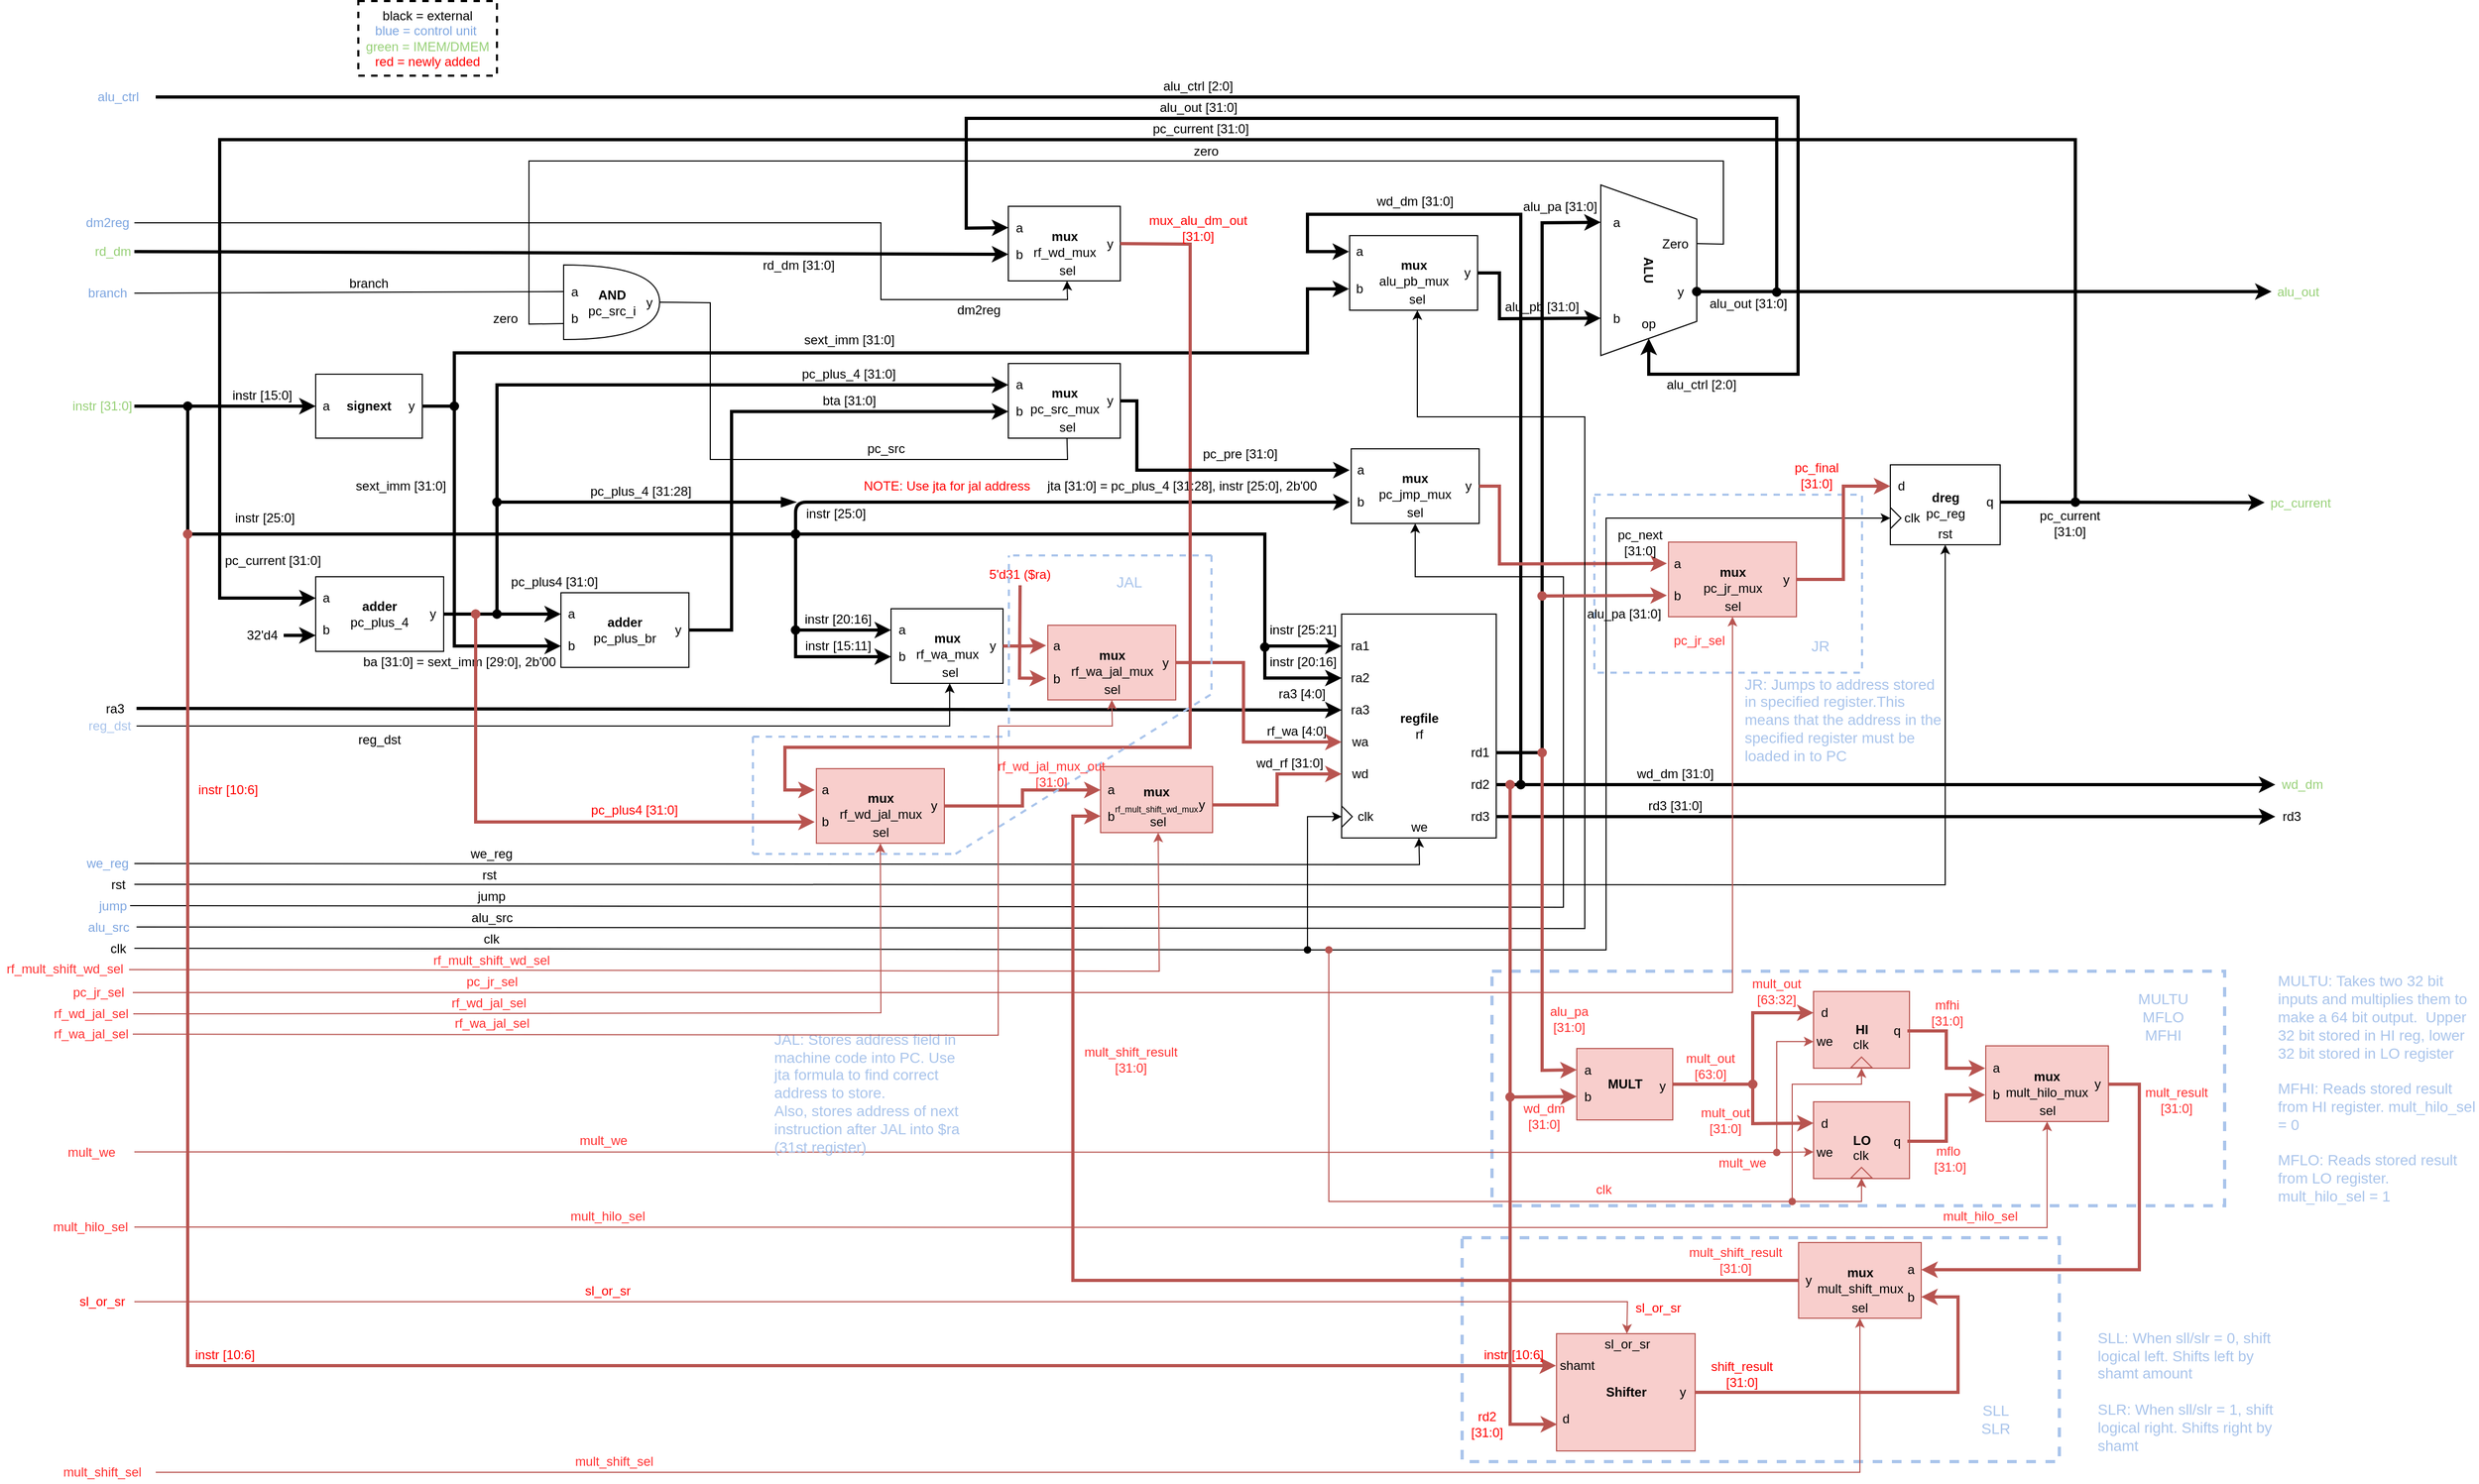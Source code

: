 <mxfile version="12.2.6" type="google" pages="1"><diagram id="KjgQp8rjmas2Ug6D9yZW" name="Page-1"><mxGraphModel dx="2587" dy="1725" grid="1" gridSize="10" guides="1" tooltips="1" connect="1" arrows="1" fold="1" page="1" pageScale="1" pageWidth="850" pageHeight="1100" math="0" shadow="0"><root><mxCell id="0"/><mxCell id="1" parent="0"/><mxCell id="JYlY1_sMSADCpJRqqq6L-158" value="" style="rounded=0;whiteSpace=wrap;html=1;glass=0;strokeColor=#A9C4EB;strokeWidth=3;fillColor=none;fontColor=#FF0000;dashed=1;" parent="1" vertex="1"><mxGeometry x="465" y="1030" width="560" height="210" as="geometry"/></mxCell><mxCell id="vU7yqprw6LNgiKcsnKJk-18" value="" style="rounded=0;whiteSpace=wrap;html=1;fontSize=14;fontColor=#A9C4EB;dashed=1;strokeColor=#A9C4EB;strokeWidth=2;fillColor=none;" parent="1" vertex="1"><mxGeometry x="589" y="333" width="251" height="167" as="geometry"/></mxCell><mxCell id="JYlY1_sMSADCpJRqqq6L-157" value="" style="rounded=0;whiteSpace=wrap;html=1;glass=0;strokeColor=#A9C4EB;strokeWidth=3;fillColor=none;fontColor=#FF0000;dashed=1;" parent="1" vertex="1"><mxGeometry x="493" y="780" width="687" height="220" as="geometry"/></mxCell><mxCell id="f_038xIlyDgQjVw056-M-1" value="" style="rounded=0;whiteSpace=wrap;html=1;" parent="1" vertex="1"><mxGeometry x="352" y="445" width="145" height="210" as="geometry"/></mxCell><mxCell id="f_038xIlyDgQjVw056-M-2" value="ra1" style="text;html=1;strokeColor=none;fillColor=none;align=center;verticalAlign=middle;whiteSpace=wrap;rounded=0;" parent="1" vertex="1"><mxGeometry x="352" y="465" width="35" height="20" as="geometry"/></mxCell><mxCell id="f_038xIlyDgQjVw056-M-3" value="ra2" style="text;html=1;strokeColor=none;fillColor=none;align=center;verticalAlign=middle;whiteSpace=wrap;rounded=0;" parent="1" vertex="1"><mxGeometry x="352" y="495" width="35" height="20" as="geometry"/></mxCell><mxCell id="f_038xIlyDgQjVw056-M-4" value="ra3" style="text;html=1;strokeColor=none;fillColor=none;align=center;verticalAlign=middle;whiteSpace=wrap;rounded=0;" parent="1" vertex="1"><mxGeometry x="352" y="525" width="35" height="20" as="geometry"/></mxCell><mxCell id="f_038xIlyDgQjVw056-M-6" value="wd" style="text;html=1;strokeColor=none;fillColor=none;align=center;verticalAlign=middle;whiteSpace=wrap;rounded=0;" parent="1" vertex="1"><mxGeometry x="352" y="585" width="35" height="20" as="geometry"/></mxCell><mxCell id="f_038xIlyDgQjVw056-M-7" value="rd1" style="text;html=1;strokeColor=none;fillColor=none;align=center;verticalAlign=middle;whiteSpace=wrap;rounded=0;" parent="1" vertex="1"><mxGeometry x="467" y="565" width="30" height="20" as="geometry"/></mxCell><mxCell id="f_038xIlyDgQjVw056-M-9" value="&lt;b&gt;regfile&lt;/b&gt;&lt;br&gt;rf" style="text;html=1;strokeColor=none;fillColor=none;align=center;verticalAlign=middle;whiteSpace=wrap;rounded=0;" parent="1" vertex="1"><mxGeometry x="384.5" y="540" width="80" height="20" as="geometry"/></mxCell><mxCell id="f_038xIlyDgQjVw056-M-25" value="" style="triangle;whiteSpace=wrap;html=1;" parent="1" vertex="1"><mxGeometry x="352" y="625" width="10" height="20" as="geometry"/></mxCell><mxCell id="f_038xIlyDgQjVw056-M-26" value="clk" style="text;html=1;strokeColor=none;fillColor=none;align=center;verticalAlign=middle;whiteSpace=wrap;rounded=0;" parent="1" vertex="1"><mxGeometry x="362" y="625" width="25" height="20" as="geometry"/></mxCell><mxCell id="f_038xIlyDgQjVw056-M-27" value="we" style="text;html=1;strokeColor=none;fillColor=none;align=center;verticalAlign=middle;whiteSpace=wrap;rounded=0;" parent="1" vertex="1"><mxGeometry x="409.5" y="635" width="30" height="20" as="geometry"/></mxCell><mxCell id="f_038xIlyDgQjVw056-M-29" value="wa" style="text;html=1;strokeColor=none;fillColor=none;align=center;verticalAlign=middle;whiteSpace=wrap;rounded=0;" parent="1" vertex="1"><mxGeometry x="352" y="555" width="35" height="20" as="geometry"/></mxCell><mxCell id="f_038xIlyDgQjVw056-M-33" value="rd2" style="text;html=1;strokeColor=none;fillColor=none;align=center;verticalAlign=middle;whiteSpace=wrap;rounded=0;" parent="1" vertex="1"><mxGeometry x="467" y="595" width="30" height="20" as="geometry"/></mxCell><mxCell id="f_038xIlyDgQjVw056-M-34" value="rd3" style="text;html=1;strokeColor=none;fillColor=none;align=center;verticalAlign=middle;whiteSpace=wrap;rounded=0;" parent="1" vertex="1"><mxGeometry x="467" y="625" width="30" height="20" as="geometry"/></mxCell><mxCell id="f_038xIlyDgQjVw056-M-73" value="&lt;b&gt;mux&lt;/b&gt;&lt;br&gt;pc_jmp_mux" style="rounded=0;whiteSpace=wrap;html=1;" parent="1" vertex="1"><mxGeometry x="361" y="290" width="120" height="70" as="geometry"/></mxCell><mxCell id="f_038xIlyDgQjVw056-M-74" value="a" style="text;html=1;strokeColor=none;fillColor=none;align=center;verticalAlign=middle;whiteSpace=wrap;rounded=0;fontStyle=0" parent="1" vertex="1"><mxGeometry x="359.5" y="300" width="20" height="20" as="geometry"/></mxCell><mxCell id="f_038xIlyDgQjVw056-M-75" value="b" style="text;html=1;strokeColor=none;fillColor=none;align=center;verticalAlign=middle;whiteSpace=wrap;rounded=0;fontStyle=0" parent="1" vertex="1"><mxGeometry x="359.5" y="330" width="20" height="20" as="geometry"/></mxCell><mxCell id="f_038xIlyDgQjVw056-M-76" value="y" style="text;html=1;strokeColor=none;fillColor=none;align=center;verticalAlign=middle;whiteSpace=wrap;rounded=0;fontStyle=0" parent="1" vertex="1"><mxGeometry x="461" y="315" width="20" height="20" as="geometry"/></mxCell><mxCell id="f_038xIlyDgQjVw056-M-77" value="sel" style="text;html=1;strokeColor=none;fillColor=none;align=center;verticalAlign=middle;whiteSpace=wrap;rounded=0;" parent="1" vertex="1"><mxGeometry x="401" y="340" width="40" height="20" as="geometry"/></mxCell><mxCell id="f_038xIlyDgQjVw056-M-81" value="&lt;b&gt;mux&lt;/b&gt;&lt;br&gt;rf_wa_mux" style="rounded=0;whiteSpace=wrap;html=1;" parent="1" vertex="1"><mxGeometry x="-70.5" y="440" width="105" height="70" as="geometry"/></mxCell><mxCell id="f_038xIlyDgQjVw056-M-82" value="a" style="text;html=1;strokeColor=none;fillColor=none;align=center;verticalAlign=middle;whiteSpace=wrap;rounded=0;fontStyle=0" parent="1" vertex="1"><mxGeometry x="-70.5" y="450" width="20" height="20" as="geometry"/></mxCell><mxCell id="f_038xIlyDgQjVw056-M-83" value="b" style="text;html=1;strokeColor=none;fillColor=none;align=center;verticalAlign=middle;whiteSpace=wrap;rounded=0;fontStyle=0" parent="1" vertex="1"><mxGeometry x="-70.5" y="475" width="20" height="20" as="geometry"/></mxCell><mxCell id="4-f08IS90YYLx5z8EOkK-4" value="" style="edgeStyle=orthogonalEdgeStyle;rounded=0;orthogonalLoop=1;jettySize=auto;html=1;strokeColor=#b85450;strokeWidth=3;entryX=0;entryY=0.5;entryDx=0;entryDy=0;fillColor=#f8cecc;" parent="1" source="f_038xIlyDgQjVw056-M-84" target="15GPw1YhH_2vz3J25Q96-16" edge="1"><mxGeometry relative="1" as="geometry"><mxPoint x="60" y="390" as="targetPoint"/></mxGeometry></mxCell><mxCell id="f_038xIlyDgQjVw056-M-84" value="y" style="text;html=1;strokeColor=none;fillColor=none;align=center;verticalAlign=middle;whiteSpace=wrap;rounded=0;fontStyle=0" parent="1" vertex="1"><mxGeometry x="14.5" y="465" width="20" height="20" as="geometry"/></mxCell><mxCell id="f_038xIlyDgQjVw056-M-85" value="sel" style="text;html=1;strokeColor=none;fillColor=none;align=center;verticalAlign=middle;whiteSpace=wrap;rounded=0;" parent="1" vertex="1"><mxGeometry x="-35.5" y="490" width="40" height="20" as="geometry"/></mxCell><mxCell id="f_038xIlyDgQjVw056-M-88" value="rf_wa [4:0]" style="text;html=1;strokeColor=none;fillColor=none;align=center;verticalAlign=middle;whiteSpace=wrap;rounded=0;" parent="1" vertex="1"><mxGeometry x="274.5" y="545" width="70" height="20" as="geometry"/></mxCell><mxCell id="f_038xIlyDgQjVw056-M-98" value="" style="endArrow=classic;html=1;entryX=0.5;entryY=1;entryDx=0;entryDy=0;edgeStyle=orthogonalEdgeStyle;rounded=0;exitX=1;exitY=0.5;exitDx=0;exitDy=0;" parent="1" source="xf8EQOuF72Pf7QYpIrxu-80" target="f_038xIlyDgQjVw056-M-85" edge="1"><mxGeometry width="50" height="50" relative="1" as="geometry"><mxPoint x="-720" y="590" as="sourcePoint"/><mxPoint y="680" as="targetPoint"/><Array as="points"><mxPoint x="-778" y="550"/><mxPoint x="-15" y="550"/></Array></mxGeometry></mxCell><mxCell id="f_038xIlyDgQjVw056-M-99" value="reg_dst" style="text;html=1;strokeColor=none;fillColor=none;align=center;verticalAlign=middle;whiteSpace=wrap;rounded=0;" parent="1" vertex="1"><mxGeometry x="-570" y="553" width="40" height="20" as="geometry"/></mxCell><mxCell id="f_038xIlyDgQjVw056-M-100" value="" style="endArrow=classic;html=1;strokeWidth=3;entryX=0;entryY=0.5;entryDx=0;entryDy=0;rounded=1;strokeColor=#000000;" parent="1" target="f_038xIlyDgQjVw056-M-75" edge="1"><mxGeometry width="50" height="50" relative="1" as="geometry"><mxPoint x="-160" y="370" as="sourcePoint"/><mxPoint x="200" y="360" as="targetPoint"/><Array as="points"><mxPoint x="-160" y="340"/></Array></mxGeometry></mxCell><mxCell id="f_038xIlyDgQjVw056-M-101" value="" style="endArrow=classic;html=1;strokeWidth=3;rounded=0;startArrow=oval;startFill=1;entryX=0;entryY=0.5;entryDx=0;entryDy=0;" parent="1" target="f_038xIlyDgQjVw056-M-82" edge="1"><mxGeometry width="50" height="50" relative="1" as="geometry"><mxPoint x="-160" y="370" as="sourcePoint"/><mxPoint y="430" as="targetPoint"/><Array as="points"><mxPoint x="-160" y="460"/></Array></mxGeometry></mxCell><mxCell id="f_038xIlyDgQjVw056-M-102" value="" style="endArrow=classic;html=1;strokeWidth=3;rounded=0;startArrow=oval;startFill=1;entryX=0;entryY=0.5;entryDx=0;entryDy=0;" parent="1" target="f_038xIlyDgQjVw056-M-83" edge="1"><mxGeometry width="50" height="50" relative="1" as="geometry"><mxPoint x="-160" y="460" as="sourcePoint"/><mxPoint x="-30" y="430" as="targetPoint"/><Array as="points"><mxPoint x="-160" y="485"/></Array></mxGeometry></mxCell><mxCell id="f_038xIlyDgQjVw056-M-103" value="instr [20:16]" style="text;html=1;strokeColor=none;fillColor=none;align=center;verticalAlign=middle;whiteSpace=wrap;rounded=0;" parent="1" vertex="1"><mxGeometry x="-165" y="440" width="90" height="20" as="geometry"/></mxCell><mxCell id="f_038xIlyDgQjVw056-M-104" value="instr [15:11]" style="text;html=1;strokeColor=none;fillColor=none;align=center;verticalAlign=middle;whiteSpace=wrap;rounded=0;" parent="1" vertex="1"><mxGeometry x="-165" y="465" width="90" height="20" as="geometry"/></mxCell><mxCell id="f_038xIlyDgQjVw056-M-107" value="" style="endArrow=classic;html=1;strokeWidth=3;entryX=0;entryY=0.5;entryDx=0;entryDy=0;rounded=0;startArrow=oval;startFill=1;" parent="1" target="f_038xIlyDgQjVw056-M-2" edge="1"><mxGeometry width="50" height="50" relative="1" as="geometry"><mxPoint x="-160" y="370" as="sourcePoint"/><mxPoint x="-250" y="680" as="targetPoint"/><Array as="points"><mxPoint x="280" y="370"/><mxPoint x="280" y="475"/></Array></mxGeometry></mxCell><mxCell id="f_038xIlyDgQjVw056-M-108" value="" style="endArrow=classic;html=1;strokeWidth=3;entryX=0;entryY=0.5;entryDx=0;entryDy=0;rounded=0;startArrow=oval;startFill=1;exitX=0;exitY=-0.2;exitDx=0;exitDy=0;exitPerimeter=0;" parent="1" source="f_038xIlyDgQjVw056-M-110" target="f_038xIlyDgQjVw056-M-3" edge="1"><mxGeometry width="50" height="50" relative="1" as="geometry"><mxPoint x="280" y="540" as="sourcePoint"/><mxPoint x="-250" y="680" as="targetPoint"/><Array as="points"><mxPoint x="280" y="505"/></Array></mxGeometry></mxCell><mxCell id="f_038xIlyDgQjVw056-M-109" value="instr [25:21]" style="text;html=1;strokeColor=none;fillColor=none;align=center;verticalAlign=middle;whiteSpace=wrap;rounded=0;" parent="1" vertex="1"><mxGeometry x="280" y="450" width="72" height="20" as="geometry"/></mxCell><mxCell id="f_038xIlyDgQjVw056-M-110" value="instr [20:16]" style="text;html=1;strokeColor=none;fillColor=none;align=center;verticalAlign=middle;whiteSpace=wrap;rounded=0;" parent="1" vertex="1"><mxGeometry x="280" y="480" width="72" height="20" as="geometry"/></mxCell><mxCell id="f_038xIlyDgQjVw056-M-111" value="jta [31:0] = pc_plus_4 [31:28], instr [25:0], 2b'00" style="text;html=1;strokeColor=none;fillColor=none;align=center;verticalAlign=middle;whiteSpace=wrap;rounded=0;" parent="1" vertex="1"><mxGeometry x="69.5" y="315" width="265" height="20" as="geometry"/></mxCell><mxCell id="B_pqcTg4myg1_dTwkMym-1" value="&lt;b&gt;signext&lt;/b&gt;" style="rounded=0;whiteSpace=wrap;html=1;" parent="1" vertex="1"><mxGeometry x="-610" y="220" width="100" height="60" as="geometry"/></mxCell><mxCell id="B_pqcTg4myg1_dTwkMym-2" value="a" style="text;html=1;strokeColor=none;fillColor=none;align=center;verticalAlign=middle;whiteSpace=wrap;rounded=0;" parent="1" vertex="1"><mxGeometry x="-610" y="240" width="20" height="20" as="geometry"/></mxCell><mxCell id="B_pqcTg4myg1_dTwkMym-3" value="y" style="text;html=1;strokeColor=none;fillColor=none;align=center;verticalAlign=middle;whiteSpace=wrap;rounded=0;" parent="1" vertex="1"><mxGeometry x="-530" y="240" width="20" height="20" as="geometry"/></mxCell><mxCell id="B_pqcTg4myg1_dTwkMym-4" value="" style="endArrow=classic;html=1;entryX=0;entryY=0.5;entryDx=0;entryDy=0;strokeWidth=3;startArrow=none;startFill=0;exitX=1;exitY=0.5;exitDx=0;exitDy=0;" parent="1" source="B_pqcTg4myg1_dTwkMym-9" target="B_pqcTg4myg1_dTwkMym-2" edge="1"><mxGeometry width="50" height="50" relative="1" as="geometry"><mxPoint x="-760" y="250" as="sourcePoint"/><mxPoint x="-560" y="680" as="targetPoint"/></mxGeometry></mxCell><mxCell id="B_pqcTg4myg1_dTwkMym-5" value="instr [15:0]" style="text;html=1;strokeColor=none;fillColor=none;align=center;verticalAlign=middle;whiteSpace=wrap;rounded=0;" parent="1" vertex="1"><mxGeometry x="-690" y="230" width="60" height="20" as="geometry"/></mxCell><mxCell id="B_pqcTg4myg1_dTwkMym-7" value="" style="endArrow=oval;html=1;strokeWidth=3;rounded=0;endFill=1;" parent="1" edge="1"><mxGeometry width="50" height="50" relative="1" as="geometry"><mxPoint x="-160" y="370" as="sourcePoint"/><mxPoint x="-730" y="250" as="targetPoint"/><Array as="points"><mxPoint x="-730" y="370"/></Array></mxGeometry></mxCell><mxCell id="B_pqcTg4myg1_dTwkMym-9" value="instr [31:0]" style="text;html=1;strokeColor=none;fillColor=none;align=center;verticalAlign=middle;whiteSpace=wrap;rounded=0;fontColor=#97D077;" parent="1" vertex="1"><mxGeometry x="-840" y="235" width="60" height="30" as="geometry"/></mxCell><mxCell id="B_pqcTg4myg1_dTwkMym-10" value="ra3 [4:0]" style="text;html=1;strokeColor=none;fillColor=none;align=center;verticalAlign=middle;whiteSpace=wrap;rounded=0;" parent="1" vertex="1"><mxGeometry x="280" y="510" width="70" height="20" as="geometry"/></mxCell><mxCell id="B_pqcTg4myg1_dTwkMym-11" value="" style="endArrow=classic;html=1;strokeWidth=3;entryX=0;entryY=0.5;entryDx=0;entryDy=0;exitX=1;exitY=0.5;exitDx=0;exitDy=0;" parent="1" source="B_pqcTg4myg1_dTwkMym-12" target="f_038xIlyDgQjVw056-M-4" edge="1"><mxGeometry width="50" height="50" relative="1" as="geometry"><mxPoint x="-760" y="530" as="sourcePoint"/><mxPoint x="-520" y="680" as="targetPoint"/></mxGeometry></mxCell><mxCell id="B_pqcTg4myg1_dTwkMym-12" value="ra3" style="text;html=1;strokeColor=none;fillColor=none;align=center;verticalAlign=middle;whiteSpace=wrap;rounded=0;" parent="1" vertex="1"><mxGeometry x="-818" y="523.5" width="40" height="20" as="geometry"/></mxCell><mxCell id="xf8EQOuF72Pf7QYpIrxu-1" value="&lt;b&gt;mux&lt;/b&gt;&lt;br&gt;alu_pb_mux" style="rounded=0;whiteSpace=wrap;html=1;" parent="1" vertex="1"><mxGeometry x="359.5" y="90" width="120" height="70" as="geometry"/></mxCell><mxCell id="xf8EQOuF72Pf7QYpIrxu-2" value="a" style="text;html=1;strokeColor=none;fillColor=none;align=center;verticalAlign=middle;whiteSpace=wrap;rounded=0;fontStyle=0" parent="1" vertex="1"><mxGeometry x="359" y="95" width="20" height="20" as="geometry"/></mxCell><mxCell id="xf8EQOuF72Pf7QYpIrxu-3" value="b" style="text;html=1;strokeColor=none;fillColor=none;align=center;verticalAlign=middle;whiteSpace=wrap;rounded=0;fontStyle=0" parent="1" vertex="1"><mxGeometry x="359" y="130" width="20" height="20" as="geometry"/></mxCell><mxCell id="xf8EQOuF72Pf7QYpIrxu-4" value="y" style="text;html=1;strokeColor=none;fillColor=none;align=center;verticalAlign=middle;whiteSpace=wrap;rounded=0;fontStyle=0" parent="1" vertex="1"><mxGeometry x="459.5" y="115" width="20" height="20" as="geometry"/></mxCell><mxCell id="xf8EQOuF72Pf7QYpIrxu-5" value="sel" style="text;html=1;strokeColor=none;fillColor=none;align=center;verticalAlign=middle;whiteSpace=wrap;rounded=0;" parent="1" vertex="1"><mxGeometry x="403" y="140" width="40" height="20" as="geometry"/></mxCell><mxCell id="xf8EQOuF72Pf7QYpIrxu-12" value="&lt;b&gt;mux&lt;/b&gt;&lt;br&gt;pc_src_mux" style="rounded=0;whiteSpace=wrap;html=1;" parent="1" vertex="1"><mxGeometry x="39.5" y="210" width="105" height="70" as="geometry"/></mxCell><mxCell id="xf8EQOuF72Pf7QYpIrxu-13" value="a" style="text;html=1;strokeColor=none;fillColor=none;align=center;verticalAlign=middle;whiteSpace=wrap;rounded=0;fontStyle=0" parent="1" vertex="1"><mxGeometry x="39.5" y="220" width="20" height="20" as="geometry"/></mxCell><mxCell id="xf8EQOuF72Pf7QYpIrxu-14" value="b" style="text;html=1;strokeColor=none;fillColor=none;align=center;verticalAlign=middle;whiteSpace=wrap;rounded=0;fontStyle=0" parent="1" vertex="1"><mxGeometry x="39.5" y="245" width="20" height="20" as="geometry"/></mxCell><mxCell id="xf8EQOuF72Pf7QYpIrxu-15" value="y" style="text;html=1;strokeColor=none;fillColor=none;align=center;verticalAlign=middle;whiteSpace=wrap;rounded=0;fontStyle=0" parent="1" vertex="1"><mxGeometry x="124.5" y="235" width="20" height="20" as="geometry"/></mxCell><mxCell id="xf8EQOuF72Pf7QYpIrxu-16" value="sel" style="text;html=1;strokeColor=none;fillColor=none;align=center;verticalAlign=middle;whiteSpace=wrap;rounded=0;" parent="1" vertex="1"><mxGeometry x="74.5" y="260" width="40" height="20" as="geometry"/></mxCell><mxCell id="xf8EQOuF72Pf7QYpIrxu-17" value="&lt;b&gt;mux&lt;/b&gt;&lt;br&gt;rf_wd_mux" style="rounded=0;whiteSpace=wrap;html=1;" parent="1" vertex="1"><mxGeometry x="39.5" y="62.5" width="105" height="70" as="geometry"/></mxCell><mxCell id="xf8EQOuF72Pf7QYpIrxu-18" value="a" style="text;html=1;strokeColor=none;fillColor=none;align=center;verticalAlign=middle;whiteSpace=wrap;rounded=0;fontStyle=0" parent="1" vertex="1"><mxGeometry x="39.5" y="72.5" width="20" height="20" as="geometry"/></mxCell><mxCell id="xf8EQOuF72Pf7QYpIrxu-19" value="b" style="text;html=1;strokeColor=none;fillColor=none;align=center;verticalAlign=middle;whiteSpace=wrap;rounded=0;fontStyle=0" parent="1" vertex="1"><mxGeometry x="39.5" y="97.5" width="20" height="20" as="geometry"/></mxCell><mxCell id="xf8EQOuF72Pf7QYpIrxu-20" value="y" style="text;html=1;strokeColor=none;fillColor=none;align=center;verticalAlign=middle;whiteSpace=wrap;rounded=0;fontStyle=0" parent="1" vertex="1"><mxGeometry x="124.5" y="87.5" width="20" height="20" as="geometry"/></mxCell><mxCell id="xf8EQOuF72Pf7QYpIrxu-21" value="sel" style="text;html=1;strokeColor=none;fillColor=none;align=center;verticalAlign=middle;whiteSpace=wrap;rounded=0;" parent="1" vertex="1"><mxGeometry x="74.5" y="112.5" width="40" height="20" as="geometry"/></mxCell><mxCell id="xf8EQOuF72Pf7QYpIrxu-22" value="&lt;b&gt;ALU&lt;/b&gt;" style="shape=trapezoid;perimeter=trapezoidPerimeter;whiteSpace=wrap;html=1;rotation=90;" parent="1" vertex="1"><mxGeometry x="560" y="77.5" width="160" height="90" as="geometry"/></mxCell><mxCell id="xf8EQOuF72Pf7QYpIrxu-23" value="Zero" style="text;html=1;strokeColor=none;fillColor=none;align=center;verticalAlign=middle;whiteSpace=wrap;rounded=0;" parent="1" vertex="1"><mxGeometry x="645" y="87.5" width="40" height="20" as="geometry"/></mxCell><mxCell id="xf8EQOuF72Pf7QYpIrxu-98" value="" style="edgeStyle=orthogonalEdgeStyle;rounded=0;jumpStyle=none;orthogonalLoop=1;jettySize=auto;html=1;startArrow=oval;startFill=1;endArrow=classic;endFill=1;strokeColor=#000000;strokeWidth=3;" parent="1" source="xf8EQOuF72Pf7QYpIrxu-24" target="xf8EQOuF72Pf7QYpIrxu-97" edge="1"><mxGeometry relative="1" as="geometry"/></mxCell><mxCell id="xf8EQOuF72Pf7QYpIrxu-24" value="y" style="text;html=1;strokeColor=none;fillColor=none;align=center;verticalAlign=middle;whiteSpace=wrap;rounded=0;" parent="1" vertex="1"><mxGeometry x="655" y="132.5" width="30" height="20" as="geometry"/></mxCell><mxCell id="xf8EQOuF72Pf7QYpIrxu-97" value="alu_out" style="text;html=1;strokeColor=none;fillColor=none;align=center;verticalAlign=middle;whiteSpace=wrap;rounded=0;fontColor=#97D077;" parent="1" vertex="1"><mxGeometry x="1224" y="132.5" width="50" height="20" as="geometry"/></mxCell><mxCell id="xf8EQOuF72Pf7QYpIrxu-25" value="b" style="text;html=1;strokeColor=none;fillColor=none;align=center;verticalAlign=middle;whiteSpace=wrap;rounded=0;" parent="1" vertex="1"><mxGeometry x="595" y="157.5" width="30" height="20" as="geometry"/></mxCell><mxCell id="xf8EQOuF72Pf7QYpIrxu-26" value="a" style="text;html=1;strokeColor=none;fillColor=none;align=center;verticalAlign=middle;whiteSpace=wrap;rounded=0;" parent="1" vertex="1"><mxGeometry x="595" y="67.5" width="30" height="20" as="geometry"/></mxCell><mxCell id="xf8EQOuF72Pf7QYpIrxu-27" value="op" style="text;html=1;strokeColor=none;fillColor=none;align=center;verticalAlign=middle;whiteSpace=wrap;rounded=0;" parent="1" vertex="1"><mxGeometry x="620" y="162.5" width="40" height="20" as="geometry"/></mxCell><mxCell id="xf8EQOuF72Pf7QYpIrxu-28" value="&lt;b&gt;dreg&lt;/b&gt;&lt;br&gt;pc_reg" style="rounded=0;whiteSpace=wrap;html=1;" parent="1" vertex="1"><mxGeometry x="866.5" y="305" width="103" height="75" as="geometry"/></mxCell><mxCell id="xf8EQOuF72Pf7QYpIrxu-29" value="d" style="text;html=1;strokeColor=none;fillColor=none;align=center;verticalAlign=middle;whiteSpace=wrap;rounded=0;" parent="1" vertex="1"><mxGeometry x="866.5" y="315" width="20" height="20" as="geometry"/></mxCell><mxCell id="xf8EQOuF72Pf7QYpIrxu-30" value="" style="triangle;whiteSpace=wrap;html=1;" parent="1" vertex="1"><mxGeometry x="866.5" y="345" width="10" height="20" as="geometry"/></mxCell><mxCell id="xf8EQOuF72Pf7QYpIrxu-31" value="clk" style="text;html=1;strokeColor=none;fillColor=none;align=center;verticalAlign=middle;whiteSpace=wrap;rounded=0;" parent="1" vertex="1"><mxGeometry x="876.5" y="345" width="20" height="20" as="geometry"/></mxCell><mxCell id="xf8EQOuF72Pf7QYpIrxu-32" value="q" style="text;html=1;strokeColor=none;fillColor=none;align=center;verticalAlign=middle;whiteSpace=wrap;rounded=0;" parent="1" vertex="1"><mxGeometry x="949.5" y="330" width="20" height="20" as="geometry"/></mxCell><mxCell id="xf8EQOuF72Pf7QYpIrxu-33" value="rst" style="text;html=1;strokeColor=none;fillColor=none;align=center;verticalAlign=middle;whiteSpace=wrap;rounded=0;" parent="1" vertex="1"><mxGeometry x="903" y="360" width="30" height="20" as="geometry"/></mxCell><mxCell id="xf8EQOuF72Pf7QYpIrxu-34" value="&lt;b&gt;adder&lt;/b&gt;&lt;br&gt;pc_plus_br" style="rounded=0;whiteSpace=wrap;html=1;" parent="1" vertex="1"><mxGeometry x="-380" y="425" width="120" height="70" as="geometry"/></mxCell><mxCell id="xf8EQOuF72Pf7QYpIrxu-35" value="a" style="text;html=1;strokeColor=none;fillColor=none;align=center;verticalAlign=middle;whiteSpace=wrap;rounded=0;" parent="1" vertex="1"><mxGeometry x="-380" y="435" width="20" height="20" as="geometry"/></mxCell><mxCell id="xf8EQOuF72Pf7QYpIrxu-36" value="b" style="text;html=1;strokeColor=none;fillColor=none;align=center;verticalAlign=middle;whiteSpace=wrap;rounded=0;" parent="1" vertex="1"><mxGeometry x="-380" y="465" width="20" height="20" as="geometry"/></mxCell><mxCell id="xf8EQOuF72Pf7QYpIrxu-37" value="y" style="text;html=1;strokeColor=none;fillColor=none;align=center;verticalAlign=middle;whiteSpace=wrap;rounded=0;" parent="1" vertex="1"><mxGeometry x="-280" y="450" width="20" height="20" as="geometry"/></mxCell><mxCell id="xf8EQOuF72Pf7QYpIrxu-38" value="&lt;b&gt;adder&lt;/b&gt;&lt;br&gt;pc_plus_4" style="rounded=0;whiteSpace=wrap;html=1;" parent="1" vertex="1"><mxGeometry x="-610" y="410" width="120" height="70" as="geometry"/></mxCell><mxCell id="xf8EQOuF72Pf7QYpIrxu-39" value="a" style="text;html=1;strokeColor=none;fillColor=none;align=center;verticalAlign=middle;whiteSpace=wrap;rounded=0;" parent="1" vertex="1"><mxGeometry x="-610" y="420" width="20" height="20" as="geometry"/></mxCell><mxCell id="xf8EQOuF72Pf7QYpIrxu-40" value="b" style="text;html=1;strokeColor=none;fillColor=none;align=center;verticalAlign=middle;whiteSpace=wrap;rounded=0;" parent="1" vertex="1"><mxGeometry x="-610" y="450" width="20" height="20" as="geometry"/></mxCell><mxCell id="xf8EQOuF72Pf7QYpIrxu-41" value="y" style="text;html=1;strokeColor=none;fillColor=none;align=center;verticalAlign=middle;whiteSpace=wrap;rounded=0;" parent="1" vertex="1"><mxGeometry x="-510" y="435" width="20" height="20" as="geometry"/></mxCell><mxCell id="xf8EQOuF72Pf7QYpIrxu-42" value="&lt;b&gt;AND&lt;/b&gt;&lt;br&gt;pc_src_i" style="shape=or;whiteSpace=wrap;html=1;" parent="1" vertex="1"><mxGeometry x="-377.5" y="117.5" width="90" height="70" as="geometry"/></mxCell><mxCell id="xf8EQOuF72Pf7QYpIrxu-43" value="a" style="text;html=1;strokeColor=none;fillColor=none;align=center;verticalAlign=middle;whiteSpace=wrap;rounded=0;" parent="1" vertex="1"><mxGeometry x="-377.5" y="132.5" width="20" height="20" as="geometry"/></mxCell><mxCell id="xf8EQOuF72Pf7QYpIrxu-44" value="b" style="text;html=1;strokeColor=none;fillColor=none;align=center;verticalAlign=middle;whiteSpace=wrap;rounded=0;" parent="1" vertex="1"><mxGeometry x="-377.5" y="157.5" width="20" height="20" as="geometry"/></mxCell><mxCell id="xf8EQOuF72Pf7QYpIrxu-45" value="y" style="text;html=1;strokeColor=none;fillColor=none;align=center;verticalAlign=middle;whiteSpace=wrap;rounded=0;" parent="1" vertex="1"><mxGeometry x="-307.5" y="142.5" width="20" height="20" as="geometry"/></mxCell><mxCell id="xf8EQOuF72Pf7QYpIrxu-46" value="" style="endArrow=none;html=1;entryX=0.5;entryY=1;entryDx=0;entryDy=0;exitX=1;exitY=0.5;exitDx=0;exitDy=0;rounded=0;" parent="1" source="xf8EQOuF72Pf7QYpIrxu-45" target="xf8EQOuF72Pf7QYpIrxu-16" edge="1"><mxGeometry width="50" height="50" relative="1" as="geometry"><mxPoint x="-820" y="730" as="sourcePoint"/><mxPoint x="-770" y="680" as="targetPoint"/><Array as="points"><mxPoint x="-240" y="153"/><mxPoint x="-240" y="300"/><mxPoint x="95" y="300"/></Array></mxGeometry></mxCell><mxCell id="xf8EQOuF72Pf7QYpIrxu-47" value="" style="endArrow=none;html=1;entryX=0;entryY=0.5;entryDx=0;entryDy=0;exitX=1;exitY=0.5;exitDx=0;exitDy=0;" parent="1" source="xf8EQOuF72Pf7QYpIrxu-48" target="xf8EQOuF72Pf7QYpIrxu-43" edge="1"><mxGeometry width="50" height="50" relative="1" as="geometry"><mxPoint x="-750" y="160" as="sourcePoint"/><mxPoint x="-410" y="260" as="targetPoint"/></mxGeometry></mxCell><mxCell id="xf8EQOuF72Pf7QYpIrxu-48" value="branch" style="text;html=1;strokeColor=none;fillColor=none;align=center;verticalAlign=middle;whiteSpace=wrap;rounded=0;fontColor=#7EA6E0;" parent="1" vertex="1"><mxGeometry x="-830" y="130" width="50" height="28" as="geometry"/></mxCell><mxCell id="xf8EQOuF72Pf7QYpIrxu-49" value="" style="endArrow=none;html=1;entryX=1;entryY=0.5;entryDx=0;entryDy=0;exitX=0;exitY=0.75;exitDx=0;exitDy=0;rounded=0;" parent="1" source="xf8EQOuF72Pf7QYpIrxu-44" target="xf8EQOuF72Pf7QYpIrxu-23" edge="1"><mxGeometry width="50" height="50" relative="1" as="geometry"><mxPoint x="-140" y="80" as="sourcePoint"/><mxPoint x="-180" y="680" as="targetPoint"/><Array as="points"><mxPoint x="-410" y="173"/><mxPoint x="-410" y="20"/><mxPoint x="710" y="20"/><mxPoint x="710" y="98"/></Array></mxGeometry></mxCell><mxCell id="xf8EQOuF72Pf7QYpIrxu-50" value="32'd4" style="text;html=1;strokeColor=none;fillColor=none;align=center;verticalAlign=middle;whiteSpace=wrap;rounded=0;" parent="1" vertex="1"><mxGeometry x="-680" y="455" width="40" height="20" as="geometry"/></mxCell><mxCell id="xf8EQOuF72Pf7QYpIrxu-51" value="" style="endArrow=classic;html=1;entryX=0;entryY=0.75;entryDx=0;entryDy=0;strokeWidth=3;" parent="1" source="xf8EQOuF72Pf7QYpIrxu-50" target="xf8EQOuF72Pf7QYpIrxu-40" edge="1"><mxGeometry width="50" height="50" relative="1" as="geometry"><mxPoint x="-820" y="715" as="sourcePoint"/><mxPoint x="-770" y="665" as="targetPoint"/></mxGeometry></mxCell><mxCell id="xf8EQOuF72Pf7QYpIrxu-53" value="pc_src" style="text;html=1;strokeColor=none;fillColor=none;align=center;verticalAlign=middle;whiteSpace=wrap;rounded=0;" parent="1" vertex="1"><mxGeometry x="-95" y="280" width="40" height="20" as="geometry"/></mxCell><mxCell id="xf8EQOuF72Pf7QYpIrxu-54" value="zero" style="text;html=1;strokeColor=none;fillColor=none;align=center;verticalAlign=middle;whiteSpace=wrap;rounded=0;" parent="1" vertex="1"><mxGeometry x="204.5" y="1" width="40" height="20" as="geometry"/></mxCell><mxCell id="xf8EQOuF72Pf7QYpIrxu-56" value="branch" style="text;html=1;strokeColor=none;fillColor=none;align=center;verticalAlign=middle;whiteSpace=wrap;rounded=0;" parent="1" vertex="1"><mxGeometry x="-580" y="125" width="40" height="20" as="geometry"/></mxCell><mxCell id="xf8EQOuF72Pf7QYpIrxu-57" value="" style="endArrow=classic;html=1;strokeWidth=3;entryX=0;entryY=0.5;entryDx=0;entryDy=0;startArrow=oval;startFill=1;rounded=0;" parent="1" target="xf8EQOuF72Pf7QYpIrxu-39" edge="1"><mxGeometry width="50" height="50" relative="1" as="geometry"><mxPoint x="1040" y="340" as="sourcePoint"/><mxPoint x="-770" y="680" as="targetPoint"/><Array as="points"><mxPoint x="1040"/><mxPoint x="-700"/><mxPoint x="-700" y="430"/></Array></mxGeometry></mxCell><mxCell id="xf8EQOuF72Pf7QYpIrxu-58" value="" style="endArrow=classic;html=1;strokeWidth=3;exitX=1;exitY=0.5;exitDx=0;exitDy=0;" parent="1" source="xf8EQOuF72Pf7QYpIrxu-32" target="xf8EQOuF72Pf7QYpIrxu-59" edge="1"><mxGeometry width="50" height="50" relative="1" as="geometry"><mxPoint x="1130" y="370" as="sourcePoint"/><mxPoint x="1092.5" y="340" as="targetPoint"/></mxGeometry></mxCell><mxCell id="xf8EQOuF72Pf7QYpIrxu-59" value="pc_current&amp;nbsp;" style="text;html=1;strokeColor=none;fillColor=none;align=center;verticalAlign=middle;whiteSpace=wrap;rounded=0;fontColor=#97D077;" parent="1" vertex="1"><mxGeometry x="1217.5" y="330.5" width="70" height="20" as="geometry"/></mxCell><mxCell id="xf8EQOuF72Pf7QYpIrxu-62" value="pc_current [31:0]" style="text;html=1;strokeColor=none;fillColor=none;align=center;verticalAlign=middle;whiteSpace=wrap;rounded=0;" parent="1" vertex="1"><mxGeometry x="164.5" y="-20" width="110" height="20" as="geometry"/></mxCell><mxCell id="xf8EQOuF72Pf7QYpIrxu-63" value="pc_current [31:0]" style="text;html=1;strokeColor=none;fillColor=none;align=center;verticalAlign=middle;whiteSpace=wrap;rounded=0;" parent="1" vertex="1"><mxGeometry x="-700" y="385" width="100" height="20" as="geometry"/></mxCell><mxCell id="xf8EQOuF72Pf7QYpIrxu-64" value="zero" style="text;html=1;strokeColor=none;fillColor=none;align=center;verticalAlign=middle;whiteSpace=wrap;rounded=0;" parent="1" vertex="1"><mxGeometry x="-452.5" y="157.5" width="40" height="20" as="geometry"/></mxCell><mxCell id="xf8EQOuF72Pf7QYpIrxu-66" value="" style="endArrow=classic;html=1;strokeWidth=3;entryX=0;entryY=0.5;entryDx=0;entryDy=0;exitX=1;exitY=0.5;exitDx=0;exitDy=0;rounded=0;" parent="1" source="xf8EQOuF72Pf7QYpIrxu-41" target="xf8EQOuF72Pf7QYpIrxu-35" edge="1"><mxGeometry width="50" height="50" relative="1" as="geometry"><mxPoint x="-820" y="730" as="sourcePoint"/><mxPoint x="-770" y="680" as="targetPoint"/><Array as="points"><mxPoint x="-440" y="445"/></Array></mxGeometry></mxCell><mxCell id="xf8EQOuF72Pf7QYpIrxu-67" value="pc_plus4 [31:0]" style="text;html=1;strokeColor=none;fillColor=none;align=center;verticalAlign=middle;whiteSpace=wrap;rounded=0;" parent="1" vertex="1"><mxGeometry x="-436" y="405" width="100" height="20" as="geometry"/></mxCell><mxCell id="xf8EQOuF72Pf7QYpIrxu-68" value="" style="endArrow=classic;html=1;strokeWidth=3;entryX=0;entryY=0.5;entryDx=0;entryDy=0;rounded=0;startArrow=oval;startFill=1;" parent="1" target="xf8EQOuF72Pf7QYpIrxu-13" edge="1"><mxGeometry width="50" height="50" relative="1" as="geometry"><mxPoint x="-440" y="445" as="sourcePoint"/><mxPoint x="-690" y="680" as="targetPoint"/><Array as="points"><mxPoint x="-440" y="230"/></Array></mxGeometry></mxCell><mxCell id="xf8EQOuF72Pf7QYpIrxu-69" value="pc_plus_4 [31:0]" style="text;html=1;strokeColor=none;fillColor=none;align=center;verticalAlign=middle;whiteSpace=wrap;rounded=0;" parent="1" vertex="1"><mxGeometry x="-165" y="210" width="110" height="20" as="geometry"/></mxCell><mxCell id="xf8EQOuF72Pf7QYpIrxu-72" value="" style="endArrow=blockThin;html=1;strokeColor=#000000;strokeWidth=3;startArrow=oval;startFill=1;endFill=1;" parent="1" edge="1"><mxGeometry width="50" height="50" relative="1" as="geometry"><mxPoint x="-440" y="340" as="sourcePoint"/><mxPoint x="-160" y="340" as="targetPoint"/></mxGeometry></mxCell><mxCell id="xf8EQOuF72Pf7QYpIrxu-73" value="pc_plus_4 [31:28]" style="text;html=1;strokeColor=none;fillColor=none;align=center;verticalAlign=middle;whiteSpace=wrap;rounded=0;" parent="1" vertex="1"><mxGeometry x="-355" y="320" width="100" height="20" as="geometry"/></mxCell><mxCell id="xf8EQOuF72Pf7QYpIrxu-74" value="instr [25:0]" style="text;html=1;strokeColor=none;fillColor=none;align=center;verticalAlign=middle;whiteSpace=wrap;rounded=0;" parent="1" vertex="1"><mxGeometry x="-157.5" y="340.5" width="70" height="20" as="geometry"/></mxCell><mxCell id="xf8EQOuF72Pf7QYpIrxu-75" value="" style="endArrow=classic;html=1;strokeColor=#000000;strokeWidth=3;entryX=0;entryY=0.5;entryDx=0;entryDy=0;exitX=1;exitY=0.5;exitDx=0;exitDy=0;rounded=0;endFill=1;" parent="1" source="B_pqcTg4myg1_dTwkMym-3" target="xf8EQOuF72Pf7QYpIrxu-36" edge="1"><mxGeometry width="50" height="50" relative="1" as="geometry"><mxPoint x="-820" y="730" as="sourcePoint"/><mxPoint x="-770" y="680" as="targetPoint"/><Array as="points"><mxPoint x="-480" y="250"/><mxPoint x="-480" y="475"/></Array></mxGeometry></mxCell><mxCell id="xf8EQOuF72Pf7QYpIrxu-76" value="ba [31:0] = sext_imm [29:0], 2b'00" style="text;html=1;strokeColor=none;fillColor=none;align=center;verticalAlign=middle;whiteSpace=wrap;rounded=0;" parent="1" vertex="1"><mxGeometry x="-610" y="480" width="270" height="20" as="geometry"/></mxCell><mxCell id="xf8EQOuF72Pf7QYpIrxu-77" value="sext_imm [31:0]" style="text;html=1;strokeColor=none;fillColor=none;align=center;verticalAlign=middle;whiteSpace=wrap;rounded=0;" parent="1" vertex="1"><mxGeometry x="-580" y="315" width="100" height="20" as="geometry"/></mxCell><mxCell id="xf8EQOuF72Pf7QYpIrxu-78" value="" style="endArrow=classic;html=1;strokeColor=#000000;strokeWidth=3;entryX=0;entryY=0.5;entryDx=0;entryDy=0;startArrow=oval;startFill=1;rounded=0;" parent="1" target="xf8EQOuF72Pf7QYpIrxu-3" edge="1"><mxGeometry width="50" height="50" relative="1" as="geometry"><mxPoint x="-480" y="250" as="sourcePoint"/><mxPoint x="-540" y="680" as="targetPoint"/><Array as="points"><mxPoint x="-480" y="200"/><mxPoint x="320" y="200"/><mxPoint x="320" y="140"/></Array></mxGeometry></mxCell><mxCell id="xf8EQOuF72Pf7QYpIrxu-79" value="sext_imm [31:0]" style="text;html=1;strokeColor=none;fillColor=none;align=center;verticalAlign=middle;whiteSpace=wrap;rounded=0;" parent="1" vertex="1"><mxGeometry x="-157.5" y="177.5" width="95" height="20" as="geometry"/></mxCell><mxCell id="xf8EQOuF72Pf7QYpIrxu-80" value="reg_dst" style="text;html=1;strokeColor=none;fillColor=none;align=center;verticalAlign=middle;whiteSpace=wrap;rounded=0;fontColor=#A9C4EB;" parent="1" vertex="1"><mxGeometry x="-828" y="540" width="50" height="20" as="geometry"/></mxCell><mxCell id="xf8EQOuF72Pf7QYpIrxu-86" value="" style="endArrow=classic;html=1;strokeColor=#000000;strokeWidth=3;entryX=0;entryY=0.5;entryDx=0;entryDy=0;exitX=1;exitY=0.5;exitDx=0;exitDy=0;rounded=0;" parent="1" source="xf8EQOuF72Pf7QYpIrxu-37" target="xf8EQOuF72Pf7QYpIrxu-14" edge="1"><mxGeometry width="50" height="50" relative="1" as="geometry"><mxPoint x="-720" y="730" as="sourcePoint"/><mxPoint x="-670" y="680" as="targetPoint"/><Array as="points"><mxPoint x="-220" y="460"/><mxPoint x="-220" y="255"/></Array></mxGeometry></mxCell><mxCell id="xf8EQOuF72Pf7QYpIrxu-87" value="bta [31:0]" style="text;html=1;strokeColor=none;fillColor=none;align=center;verticalAlign=middle;whiteSpace=wrap;rounded=0;" parent="1" vertex="1"><mxGeometry x="-157.5" y="235" width="95" height="20" as="geometry"/></mxCell><mxCell id="xf8EQOuF72Pf7QYpIrxu-88" value="pc_current&lt;br&gt;[31:0]" style="text;html=1;strokeColor=none;fillColor=none;align=center;verticalAlign=middle;whiteSpace=wrap;rounded=0;" parent="1" vertex="1"><mxGeometry x="1001" y="342.5" width="68" height="35" as="geometry"/></mxCell><mxCell id="xf8EQOuF72Pf7QYpIrxu-89" value="rd_dm" style="text;html=1;strokeColor=none;fillColor=none;align=center;verticalAlign=middle;whiteSpace=wrap;rounded=0;fontColor=#97D077;" parent="1" vertex="1"><mxGeometry x="-820" y="95" width="40" height="20" as="geometry"/></mxCell><mxCell id="xf8EQOuF72Pf7QYpIrxu-90" value="" style="endArrow=classic;html=1;strokeColor=#000000;strokeWidth=3;entryX=0;entryY=0.5;entryDx=0;entryDy=0;exitX=1;exitY=0.5;exitDx=0;exitDy=0;" parent="1" source="xf8EQOuF72Pf7QYpIrxu-89" target="xf8EQOuF72Pf7QYpIrxu-19" edge="1"><mxGeometry width="50" height="50" relative="1" as="geometry"><mxPoint x="-840" y="730" as="sourcePoint"/><mxPoint x="-790" y="680" as="targetPoint"/></mxGeometry></mxCell><mxCell id="xf8EQOuF72Pf7QYpIrxu-91" value="rd_dm [31:0]" style="text;html=1;strokeColor=none;fillColor=none;align=center;verticalAlign=middle;whiteSpace=wrap;rounded=0;" parent="1" vertex="1"><mxGeometry x="-192.5" y="107.5" width="70" height="20" as="geometry"/></mxCell><mxCell id="xf8EQOuF72Pf7QYpIrxu-92" value="dm2reg" style="text;html=1;strokeColor=none;fillColor=none;align=center;verticalAlign=middle;whiteSpace=wrap;rounded=0;fontColor=#7EA6E0;" parent="1" vertex="1"><mxGeometry x="-830" y="68" width="50" height="20" as="geometry"/></mxCell><mxCell id="xf8EQOuF72Pf7QYpIrxu-95" value="" style="endArrow=classic;html=1;strokeColor=#000000;strokeWidth=1;entryX=0.5;entryY=1;entryDx=0;entryDy=0;exitX=1;exitY=0.5;exitDx=0;exitDy=0;rounded=0;" parent="1" source="xf8EQOuF72Pf7QYpIrxu-92" target="xf8EQOuF72Pf7QYpIrxu-21" edge="1"><mxGeometry width="50" height="50" relative="1" as="geometry"><mxPoint x="-830" y="730" as="sourcePoint"/><mxPoint x="-780" y="680" as="targetPoint"/><Array as="points"><mxPoint x="-80" y="78"/><mxPoint x="-80" y="150"/><mxPoint x="95" y="150"/></Array></mxGeometry></mxCell><mxCell id="xf8EQOuF72Pf7QYpIrxu-99" value="alu_out [31:0]" style="text;html=1;strokeColor=none;fillColor=none;align=center;verticalAlign=middle;whiteSpace=wrap;rounded=0;" parent="1" vertex="1"><mxGeometry x="695" y="144" width="77" height="20" as="geometry"/></mxCell><mxCell id="xf8EQOuF72Pf7QYpIrxu-100" value="" style="endArrow=classic;html=1;strokeColor=#000000;strokeWidth=3;startArrow=oval;startFill=1;entryX=0;entryY=0.5;entryDx=0;entryDy=0;rounded=0;" parent="1" target="xf8EQOuF72Pf7QYpIrxu-18" edge="1"><mxGeometry width="50" height="50" relative="1" as="geometry"><mxPoint x="760" y="143" as="sourcePoint"/><mxPoint x="760" y="-20" as="targetPoint"/><Array as="points"><mxPoint x="760" y="-20"/><mxPoint y="-20"/><mxPoint y="83"/></Array></mxGeometry></mxCell><mxCell id="xf8EQOuF72Pf7QYpIrxu-101" value="alu_out [31:0]" style="text;html=1;strokeColor=none;fillColor=none;align=center;verticalAlign=middle;whiteSpace=wrap;rounded=0;" parent="1" vertex="1"><mxGeometry x="172.5" y="-40" width="90" height="20" as="geometry"/></mxCell><mxCell id="xf8EQOuF72Pf7QYpIrxu-102" value="dm2reg" style="text;html=1;strokeColor=none;fillColor=none;align=center;verticalAlign=middle;whiteSpace=wrap;rounded=0;" parent="1" vertex="1"><mxGeometry x="-8" y="150" width="40" height="20" as="geometry"/></mxCell><mxCell id="xf8EQOuF72Pf7QYpIrxu-103" value="" style="endArrow=classic;html=1;strokeColor=#b85450;strokeWidth=3;entryX=0;entryY=0.5;entryDx=0;entryDy=0;exitX=1;exitY=0.5;exitDx=0;exitDy=0;rounded=0;fillColor=#f8cecc;" parent="1" source="xf8EQOuF72Pf7QYpIrxu-20" target="15GPw1YhH_2vz3J25Q96-47" edge="1"><mxGeometry width="50" height="50" relative="1" as="geometry"><mxPoint x="-280" y="730" as="sourcePoint"/><mxPoint x="-197.5" y="595" as="targetPoint"/><Array as="points"><mxPoint x="210" y="98"/><mxPoint x="210" y="570"/><mxPoint x="-170" y="570"/><mxPoint x="-170" y="610"/></Array></mxGeometry></mxCell><mxCell id="xf8EQOuF72Pf7QYpIrxu-105" value="wd_rf [31:0]" style="text;html=1;strokeColor=none;fillColor=none;align=center;verticalAlign=middle;whiteSpace=wrap;rounded=0;" parent="1" vertex="1"><mxGeometry x="266.5" y="575" width="73" height="20" as="geometry"/></mxCell><mxCell id="xf8EQOuF72Pf7QYpIrxu-106" value="" style="endArrow=classic;html=1;strokeColor=#000000;strokeWidth=3;exitX=1;exitY=0.5;exitDx=0;exitDy=0;entryX=0;entryY=0.5;entryDx=0;entryDy=0;rounded=0;" parent="1" source="f_038xIlyDgQjVw056-M-33" target="xf8EQOuF72Pf7QYpIrxu-2" edge="1"><mxGeometry width="50" height="50" relative="1" as="geometry"><mxPoint x="-310" y="730" as="sourcePoint"/><mxPoint x="-260" y="680" as="targetPoint"/><Array as="points"><mxPoint x="520" y="605"/><mxPoint x="520" y="70"/><mxPoint x="320" y="70"/><mxPoint x="320" y="105"/></Array></mxGeometry></mxCell><mxCell id="xf8EQOuF72Pf7QYpIrxu-107" value="" style="endArrow=classic;html=1;strokeColor=#000000;strokeWidth=3;exitX=1;exitY=0.5;exitDx=0;exitDy=0;entryX=0;entryY=0.5;entryDx=0;entryDy=0;rounded=0;" parent="1" source="xf8EQOuF72Pf7QYpIrxu-4" target="xf8EQOuF72Pf7QYpIrxu-25" edge="1"><mxGeometry width="50" height="50" relative="1" as="geometry"><mxPoint x="-130" y="730" as="sourcePoint"/><mxPoint x="-80" y="680" as="targetPoint"/><Array as="points"><mxPoint x="500" y="125"/><mxPoint x="500" y="168"/></Array></mxGeometry></mxCell><mxCell id="xf8EQOuF72Pf7QYpIrxu-108" value="wd_dm [31:0]" style="text;html=1;strokeColor=none;fillColor=none;align=center;verticalAlign=middle;whiteSpace=wrap;rounded=0;" parent="1" vertex="1"><mxGeometry x="381" y="47.5" width="80" height="20" as="geometry"/></mxCell><mxCell id="xf8EQOuF72Pf7QYpIrxu-111" value="" style="endArrow=classic;html=1;strokeColor=#000000;strokeWidth=3;exitX=1;exitY=0.5;exitDx=0;exitDy=0;entryX=0;entryY=0.5;entryDx=0;entryDy=0;rounded=0;" parent="1" source="f_038xIlyDgQjVw056-M-7" target="xf8EQOuF72Pf7QYpIrxu-26" edge="1"><mxGeometry width="50" height="50" relative="1" as="geometry"><mxPoint x="-130" y="730" as="sourcePoint"/><mxPoint x="-80" y="680" as="targetPoint"/><Array as="points"><mxPoint x="540" y="575"/><mxPoint x="540" y="78"/></Array></mxGeometry></mxCell><mxCell id="xf8EQOuF72Pf7QYpIrxu-112" value="alu_pa [31:0]" style="text;html=1;strokeColor=none;fillColor=none;align=center;verticalAlign=middle;whiteSpace=wrap;rounded=0;" parent="1" vertex="1"><mxGeometry x="517" y="52.5" width="80" height="20" as="geometry"/></mxCell><mxCell id="xf8EQOuF72Pf7QYpIrxu-114" value="alu_pb [31:0]" style="text;html=1;strokeColor=none;fillColor=none;align=center;verticalAlign=middle;whiteSpace=wrap;rounded=0;" parent="1" vertex="1"><mxGeometry x="499.5" y="147" width="80" height="20" as="geometry"/></mxCell><mxCell id="xf8EQOuF72Pf7QYpIrxu-116" value="" style="endArrow=classic;html=1;strokeColor=#000000;strokeWidth=3;startArrow=oval;startFill=1;entryX=0;entryY=0.5;entryDx=0;entryDy=0;" parent="1" target="xf8EQOuF72Pf7QYpIrxu-117" edge="1"><mxGeometry width="50" height="50" relative="1" as="geometry"><mxPoint x="520" y="605" as="sourcePoint"/><mxPoint x="820" y="605" as="targetPoint"/></mxGeometry></mxCell><mxCell id="xf8EQOuF72Pf7QYpIrxu-117" value="wd_dm" style="text;html=1;strokeColor=none;fillColor=none;align=center;verticalAlign=middle;whiteSpace=wrap;rounded=0;fontColor=#97D077;" parent="1" vertex="1"><mxGeometry x="1227.5" y="595" width="50" height="20" as="geometry"/></mxCell><mxCell id="xf8EQOuF72Pf7QYpIrxu-118" value="wd_dm [31:0]" style="text;html=1;strokeColor=none;fillColor=none;align=center;verticalAlign=middle;whiteSpace=wrap;rounded=0;" parent="1" vertex="1"><mxGeometry x="618" y="585" width="94" height="20" as="geometry"/></mxCell><mxCell id="xf8EQOuF72Pf7QYpIrxu-120" value="" style="endArrow=classic;html=1;strokeColor=#000000;strokeWidth=3;exitX=1;exitY=0.5;exitDx=0;exitDy=0;entryX=0;entryY=0.5;entryDx=0;entryDy=0;" parent="1" source="f_038xIlyDgQjVw056-M-34" target="xf8EQOuF72Pf7QYpIrxu-121" edge="1"><mxGeometry width="50" height="50" relative="1" as="geometry"><mxPoint x="-130" y="730" as="sourcePoint"/><mxPoint x="820" y="635" as="targetPoint"/></mxGeometry></mxCell><mxCell id="xf8EQOuF72Pf7QYpIrxu-121" value="rd3" style="text;html=1;strokeColor=none;fillColor=none;align=center;verticalAlign=middle;whiteSpace=wrap;rounded=0;" parent="1" vertex="1"><mxGeometry x="1227.5" y="625" width="30" height="20" as="geometry"/></mxCell><mxCell id="xf8EQOuF72Pf7QYpIrxu-122" value="rd3 [31:0]" style="text;html=1;strokeColor=none;fillColor=none;align=center;verticalAlign=middle;whiteSpace=wrap;rounded=0;" parent="1" vertex="1"><mxGeometry x="618" y="615" width="94" height="20" as="geometry"/></mxCell><mxCell id="xf8EQOuF72Pf7QYpIrxu-123" value="" style="endArrow=classic;html=1;strokeColor=#b85450;strokeWidth=3;entryX=0;entryY=0.5;entryDx=0;entryDy=0;exitX=1;exitY=0.5;exitDx=0;exitDy=0;fillColor=#f8cecc;rounded=0;" parent="1" source="f_038xIlyDgQjVw056-M-73" target="15GPw1YhH_2vz3J25Q96-2" edge="1"><mxGeometry width="50" height="50" relative="1" as="geometry"><mxPoint x="-130" y="730" as="sourcePoint"/><mxPoint x="-80" y="680" as="targetPoint"/><Array as="points"><mxPoint x="500" y="325"/><mxPoint x="500" y="398"/></Array></mxGeometry></mxCell><mxCell id="xf8EQOuF72Pf7QYpIrxu-125" value="pc_next &lt;br&gt;[31:0]" style="text;html=1;strokeColor=none;fillColor=none;align=center;verticalAlign=middle;whiteSpace=wrap;rounded=0;" parent="1" vertex="1"><mxGeometry x="607" y="362.5" width="50" height="30" as="geometry"/></mxCell><mxCell id="xf8EQOuF72Pf7QYpIrxu-129" value="" style="endArrow=classic;html=1;strokeColor=#000000;strokeWidth=3;entryX=0;entryY=0.5;entryDx=0;entryDy=0;exitX=1;exitY=0.5;exitDx=0;exitDy=0;rounded=0;" parent="1" source="xf8EQOuF72Pf7QYpIrxu-15" target="f_038xIlyDgQjVw056-M-74" edge="1"><mxGeometry width="50" height="50" relative="1" as="geometry"><mxPoint x="-180" y="730" as="sourcePoint"/><mxPoint x="-130" y="680" as="targetPoint"/><Array as="points"><mxPoint x="160" y="245"/><mxPoint x="160" y="310"/></Array></mxGeometry></mxCell><mxCell id="xf8EQOuF72Pf7QYpIrxu-130" value="pc_pre [31:0]" style="text;html=1;strokeColor=none;fillColor=none;align=center;verticalAlign=middle;whiteSpace=wrap;rounded=0;" parent="1" vertex="1"><mxGeometry x="212" y="285" width="90" height="20" as="geometry"/></mxCell><mxCell id="xf8EQOuF72Pf7QYpIrxu-134" value="" style="endArrow=classic;html=1;strokeColor=#000000;strokeWidth=1;entryX=0.5;entryY=1;entryDx=0;entryDy=0;rounded=0;exitX=1;exitY=0.5;exitDx=0;exitDy=0;" parent="1" source="xf8EQOuF72Pf7QYpIrxu-135" target="f_038xIlyDgQjVw056-M-27" edge="1"><mxGeometry width="50" height="50" relative="1" as="geometry"><mxPoint x="-760" y="680" as="sourcePoint"/><mxPoint x="-320" y="680" as="targetPoint"/><Array as="points"><mxPoint x="425" y="680"/></Array></mxGeometry></mxCell><mxCell id="xf8EQOuF72Pf7QYpIrxu-135" value="we_reg" style="text;html=1;strokeColor=none;fillColor=none;align=center;verticalAlign=middle;whiteSpace=wrap;rounded=0;fontColor=#7EA6E0;" parent="1" vertex="1"><mxGeometry x="-830" y="669" width="50" height="20" as="geometry"/></mxCell><mxCell id="xf8EQOuF72Pf7QYpIrxu-137" value="" style="endArrow=classic;html=1;strokeColor=#000000;strokeWidth=1;entryX=0.5;entryY=1;entryDx=0;entryDy=0;rounded=0;exitX=1;exitY=0.5;exitDx=0;exitDy=0;" parent="1" source="xf8EQOuF72Pf7QYpIrxu-138" target="xf8EQOuF72Pf7QYpIrxu-33" edge="1"><mxGeometry width="50" height="50" relative="1" as="geometry"><mxPoint x="-760" y="700" as="sourcePoint"/><mxPoint x="110" y="710" as="targetPoint"/><Array as="points"><mxPoint x="918" y="699"/></Array></mxGeometry></mxCell><mxCell id="xf8EQOuF72Pf7QYpIrxu-138" value="rst" style="text;html=1;strokeColor=none;fillColor=none;align=center;verticalAlign=middle;whiteSpace=wrap;rounded=0;" parent="1" vertex="1"><mxGeometry x="-810" y="688.5" width="30" height="20" as="geometry"/></mxCell><mxCell id="xf8EQOuF72Pf7QYpIrxu-139" value="" style="endArrow=classic;html=1;strokeColor=#000000;strokeWidth=3;entryX=1;entryY=0.5;entryDx=0;entryDy=0;rounded=0;" parent="1" target="xf8EQOuF72Pf7QYpIrxu-22" edge="1"><mxGeometry width="50" height="50" relative="1" as="geometry"><mxPoint x="-760" y="-40" as="sourcePoint"/><mxPoint x="20" y="730" as="targetPoint"/><Array as="points"><mxPoint x="780" y="-40"/><mxPoint x="780" y="220"/><mxPoint x="640" y="220"/></Array></mxGeometry></mxCell><mxCell id="xf8EQOuF72Pf7QYpIrxu-141" value="alu_ctrl" style="text;html=1;strokeColor=none;fillColor=none;align=center;verticalAlign=middle;whiteSpace=wrap;rounded=0;fontColor=#7EA6E0;" parent="1" vertex="1"><mxGeometry x="-820" y="-50" width="50" height="20" as="geometry"/></mxCell><mxCell id="xf8EQOuF72Pf7QYpIrxu-142" value="alu_ctrl [2:0]" style="text;html=1;strokeColor=none;fillColor=none;align=center;verticalAlign=middle;whiteSpace=wrap;rounded=0;" parent="1" vertex="1"><mxGeometry x="175" y="-60" width="85" height="20" as="geometry"/></mxCell><mxCell id="xf8EQOuF72Pf7QYpIrxu-143" value="alu_ctrl [2:0]" style="text;html=1;strokeColor=none;fillColor=none;align=center;verticalAlign=middle;whiteSpace=wrap;rounded=0;" parent="1" vertex="1"><mxGeometry x="647.176" y="220" width="85" height="20" as="geometry"/></mxCell><mxCell id="xf8EQOuF72Pf7QYpIrxu-144" value="" style="endArrow=classic;html=1;strokeColor=#000000;strokeWidth=1;entryX=0.5;entryY=1;entryDx=0;entryDy=0;rounded=0;exitX=0.9;exitY=0.5;exitDx=0;exitDy=0;exitPerimeter=0;" parent="1" source="xf8EQOuF72Pf7QYpIrxu-145" target="f_038xIlyDgQjVw056-M-77" edge="1"><mxGeometry width="50" height="50" relative="1" as="geometry"><mxPoint x="-760" y="720" as="sourcePoint"/><mxPoint x="-90" y="730" as="targetPoint"/><Array as="points"><mxPoint x="560" y="720"/><mxPoint x="560" y="410"/><mxPoint x="421" y="410"/></Array></mxGeometry></mxCell><mxCell id="xf8EQOuF72Pf7QYpIrxu-145" value="jump" style="text;html=1;strokeColor=none;fillColor=none;align=center;verticalAlign=middle;whiteSpace=wrap;rounded=0;fontColor=#7EA6E0;" parent="1" vertex="1"><mxGeometry x="-820" y="708.5" width="40" height="20" as="geometry"/></mxCell><mxCell id="xf8EQOuF72Pf7QYpIrxu-146" value="jump" style="text;html=1;strokeColor=none;fillColor=none;align=center;verticalAlign=middle;whiteSpace=wrap;rounded=0;" parent="1" vertex="1"><mxGeometry x="-465" y="700" width="40" height="20" as="geometry"/></mxCell><mxCell id="xf8EQOuF72Pf7QYpIrxu-147" value="rst" style="text;html=1;strokeColor=none;fillColor=none;align=center;verticalAlign=middle;whiteSpace=wrap;rounded=0;" parent="1" vertex="1"><mxGeometry x="-467.5" y="680" width="40" height="20" as="geometry"/></mxCell><mxCell id="xf8EQOuF72Pf7QYpIrxu-148" value="we_reg" style="text;html=1;strokeColor=none;fillColor=none;align=center;verticalAlign=middle;whiteSpace=wrap;rounded=0;" parent="1" vertex="1"><mxGeometry x="-465" y="660" width="40" height="20" as="geometry"/></mxCell><mxCell id="xf8EQOuF72Pf7QYpIrxu-150" value="" style="endArrow=classic;html=1;strokeColor=#000000;strokeWidth=1;entryX=0.5;entryY=1;entryDx=0;entryDy=0;rounded=0;" parent="1" source="xf8EQOuF72Pf7QYpIrxu-155" target="xf8EQOuF72Pf7QYpIrxu-5" edge="1"><mxGeometry width="50" height="50" relative="1" as="geometry"><mxPoint x="-760" y="740" as="sourcePoint"/><mxPoint x="-80" y="750" as="targetPoint"/><Array as="points"><mxPoint x="580" y="740"/><mxPoint x="580" y="260"/><mxPoint x="423" y="260"/></Array></mxGeometry></mxCell><mxCell id="xf8EQOuF72Pf7QYpIrxu-151" value="alu_src" style="text;html=1;strokeColor=none;fillColor=none;align=center;verticalAlign=middle;whiteSpace=wrap;rounded=0;" parent="1" vertex="1"><mxGeometry x="-471.5" y="720" width="53" height="20" as="geometry"/></mxCell><mxCell id="xf8EQOuF72Pf7QYpIrxu-155" value="alu_src" style="text;html=1;strokeColor=none;fillColor=none;align=center;verticalAlign=middle;whiteSpace=wrap;rounded=0;fontColor=#7EA6E0;" parent="1" vertex="1"><mxGeometry x="-830" y="728.5" width="52" height="20" as="geometry"/></mxCell><mxCell id="xf8EQOuF72Pf7QYpIrxu-156" value="" style="endArrow=classic;html=1;strokeColor=#000000;strokeWidth=1;entryX=0;entryY=0.5;entryDx=0;entryDy=0;rounded=0;exitX=1;exitY=0.5;exitDx=0;exitDy=0;" parent="1" source="xf8EQOuF72Pf7QYpIrxu-157" target="f_038xIlyDgQjVw056-M-25" edge="1"><mxGeometry width="50" height="50" relative="1" as="geometry"><mxPoint x="-760" y="760" as="sourcePoint"/><mxPoint x="-40" y="850" as="targetPoint"/><Array as="points"><mxPoint x="320" y="760"/><mxPoint x="320" y="635"/></Array></mxGeometry></mxCell><mxCell id="xf8EQOuF72Pf7QYpIrxu-157" value="clk" style="text;html=1;strokeColor=none;fillColor=none;align=center;verticalAlign=middle;whiteSpace=wrap;rounded=0;" parent="1" vertex="1"><mxGeometry x="-810" y="748.5" width="30" height="20" as="geometry"/></mxCell><mxCell id="xf8EQOuF72Pf7QYpIrxu-158" value="clk" style="text;html=1;strokeColor=none;fillColor=none;align=center;verticalAlign=middle;whiteSpace=wrap;rounded=0;" parent="1" vertex="1"><mxGeometry x="-460" y="740" width="30" height="20" as="geometry"/></mxCell><mxCell id="xf8EQOuF72Pf7QYpIrxu-159" value="" style="endArrow=classic;html=1;strokeColor=#000000;strokeWidth=1;startArrow=oval;startFill=1;endFill=1;entryX=0;entryY=0.5;entryDx=0;entryDy=0;rounded=0;" parent="1" target="xf8EQOuF72Pf7QYpIrxu-30" edge="1"><mxGeometry width="50" height="50" relative="1" as="geometry"><mxPoint x="320" y="760" as="sourcePoint"/><mxPoint x="610" y="360" as="targetPoint"/><Array as="points"><mxPoint x="600" y="760"/><mxPoint x="600" y="355"/></Array></mxGeometry></mxCell><mxCell id="JYlY1_sMSADCpJRqqq6L-1" value="&lt;b&gt;MULT&lt;/b&gt;" style="rounded=0;whiteSpace=wrap;html=1;fillColor=#f8cecc;strokeColor=#b85450;" parent="1" vertex="1"><mxGeometry x="572.5" y="852.5" width="90" height="67" as="geometry"/></mxCell><mxCell id="JYlY1_sMSADCpJRqqq6L-2" value="b" style="text;html=1;strokeColor=none;fillColor=none;align=center;verticalAlign=middle;whiteSpace=wrap;rounded=0;" parent="1" vertex="1"><mxGeometry x="572.5" y="887.5" width="20" height="20" as="geometry"/></mxCell><mxCell id="JYlY1_sMSADCpJRqqq6L-3" value="a" style="text;html=1;strokeColor=none;fillColor=none;align=center;verticalAlign=middle;whiteSpace=wrap;rounded=0;" parent="1" vertex="1"><mxGeometry x="572.5" y="862.5" width="20" height="20" as="geometry"/></mxCell><mxCell id="JYlY1_sMSADCpJRqqq6L-4" value="" style="edgeStyle=orthogonalEdgeStyle;rounded=0;orthogonalLoop=1;jettySize=auto;html=1;startArrow=none;startFill=0;entryX=0;entryY=0.5;entryDx=0;entryDy=0;fillColor=#f8cecc;strokeColor=#b85450;strokeWidth=3;" parent="1" source="JYlY1_sMSADCpJRqqq6L-5" target="JYlY1_sMSADCpJRqqq6L-7" edge="1"><mxGeometry relative="1" as="geometry"><mxPoint x="797.5" y="885.5" as="targetPoint"/><Array as="points"><mxPoint x="737.5" y="886"/><mxPoint x="737.5" y="819"/></Array></mxGeometry></mxCell><mxCell id="JYlY1_sMSADCpJRqqq6L-5" value="y" style="text;html=1;strokeColor=none;fillColor=none;align=center;verticalAlign=middle;whiteSpace=wrap;rounded=0;" parent="1" vertex="1"><mxGeometry x="642.5" y="877.5" width="20" height="20" as="geometry"/></mxCell><mxCell id="JYlY1_sMSADCpJRqqq6L-6" value="&lt;b&gt;HI&lt;/b&gt;" style="rounded=0;whiteSpace=wrap;html=1;fillColor=#f8cecc;strokeColor=#b85450;" parent="1" vertex="1"><mxGeometry x="794.5" y="799" width="90" height="72" as="geometry"/></mxCell><mxCell id="JYlY1_sMSADCpJRqqq6L-7" value="d" style="text;html=1;strokeColor=none;fillColor=none;align=center;verticalAlign=middle;whiteSpace=wrap;rounded=0;" parent="1" vertex="1"><mxGeometry x="794.5" y="809" width="20" height="20" as="geometry"/></mxCell><mxCell id="JYlY1_sMSADCpJRqqq6L-8" value="we" style="text;html=1;strokeColor=none;fillColor=none;align=center;verticalAlign=middle;whiteSpace=wrap;rounded=0;" parent="1" vertex="1"><mxGeometry x="794.5" y="836" width="20" height="20" as="geometry"/></mxCell><mxCell id="JYlY1_sMSADCpJRqqq6L-9" value="" style="triangle;whiteSpace=wrap;html=1;rotation=-90;fillColor=#f8cecc;strokeColor=#b85450;" parent="1" vertex="1"><mxGeometry x="834.5" y="855.5" width="10" height="20" as="geometry"/></mxCell><mxCell id="JYlY1_sMSADCpJRqqq6L-10" value="clk" style="text;html=1;strokeColor=none;fillColor=none;align=center;verticalAlign=middle;whiteSpace=wrap;rounded=0;" parent="1" vertex="1"><mxGeometry x="823.5" y="839" width="30" height="20" as="geometry"/></mxCell><mxCell id="JYlY1_sMSADCpJRqqq6L-59" value="" style="edgeStyle=orthogonalEdgeStyle;rounded=0;orthogonalLoop=1;jettySize=auto;html=1;startArrow=none;startFill=0;strokeWidth=3;fontColor=#FF3333;entryX=0;entryY=0.5;entryDx=0;entryDy=0;fillColor=#f8cecc;strokeColor=#b85450;" parent="1" source="JYlY1_sMSADCpJRqqq6L-12" target="JYlY1_sMSADCpJRqqq6L-54" edge="1"><mxGeometry relative="1" as="geometry"><mxPoint x="962.5" y="836" as="targetPoint"/></mxGeometry></mxCell><mxCell id="JYlY1_sMSADCpJRqqq6L-12" value="q" style="text;html=1;strokeColor=none;fillColor=none;align=center;verticalAlign=middle;whiteSpace=wrap;rounded=0;" parent="1" vertex="1"><mxGeometry x="862.5" y="826" width="20" height="20" as="geometry"/></mxCell><mxCell id="JYlY1_sMSADCpJRqqq6L-13" value="&lt;b&gt;LO&lt;/b&gt;" style="rounded=0;whiteSpace=wrap;html=1;fillColor=#f8cecc;strokeColor=#b85450;" parent="1" vertex="1"><mxGeometry x="794.5" y="902.5" width="90" height="72" as="geometry"/></mxCell><mxCell id="JYlY1_sMSADCpJRqqq6L-14" value="d" style="text;html=1;strokeColor=none;fillColor=none;align=center;verticalAlign=middle;whiteSpace=wrap;rounded=0;" parent="1" vertex="1"><mxGeometry x="794.5" y="912.5" width="20" height="20" as="geometry"/></mxCell><mxCell id="JYlY1_sMSADCpJRqqq6L-15" value="we" style="text;html=1;strokeColor=none;fillColor=none;align=center;verticalAlign=middle;whiteSpace=wrap;rounded=0;" parent="1" vertex="1"><mxGeometry x="794.5" y="939.5" width="20" height="20" as="geometry"/></mxCell><mxCell id="JYlY1_sMSADCpJRqqq6L-16" value="" style="triangle;whiteSpace=wrap;html=1;rotation=-90;fillColor=#f8cecc;strokeColor=#b85450;" parent="1" vertex="1"><mxGeometry x="834.5" y="959" width="10" height="20" as="geometry"/></mxCell><mxCell id="JYlY1_sMSADCpJRqqq6L-17" value="clk" style="text;html=1;strokeColor=none;fillColor=none;align=center;verticalAlign=middle;whiteSpace=wrap;rounded=0;" parent="1" vertex="1"><mxGeometry x="823.5" y="942.5" width="30" height="20" as="geometry"/></mxCell><mxCell id="JYlY1_sMSADCpJRqqq6L-61" value="" style="edgeStyle=orthogonalEdgeStyle;rounded=0;orthogonalLoop=1;jettySize=auto;html=1;startArrow=none;startFill=0;strokeWidth=3;fontColor=#FF3333;entryX=0;entryY=0.5;entryDx=0;entryDy=0;fillColor=#f8cecc;strokeColor=#b85450;" parent="1" source="JYlY1_sMSADCpJRqqq6L-18" target="JYlY1_sMSADCpJRqqq6L-55" edge="1"><mxGeometry relative="1" as="geometry"><mxPoint x="962.5" y="939.5" as="targetPoint"/></mxGeometry></mxCell><mxCell id="JYlY1_sMSADCpJRqqq6L-18" value="q" style="text;html=1;strokeColor=none;fillColor=none;align=center;verticalAlign=middle;whiteSpace=wrap;rounded=0;" parent="1" vertex="1"><mxGeometry x="862.5" y="929.5" width="20" height="20" as="geometry"/></mxCell><mxCell id="JYlY1_sMSADCpJRqqq6L-19" value="" style="endArrow=classic;html=1;entryX=0.5;entryY=1;entryDx=0;entryDy=0;rounded=0;fillColor=#f8cecc;strokeColor=#b85450;startArrow=oval;startFill=1;" parent="1" target="JYlY1_sMSADCpJRqqq6L-6" edge="1"><mxGeometry width="50" height="50" relative="1" as="geometry"><mxPoint x="340" y="760" as="sourcePoint"/><mxPoint x="717.5" y="949" as="targetPoint"/><Array as="points"><mxPoint x="340" y="996"/><mxPoint x="774.5" y="996"/><mxPoint x="774.5" y="926"/><mxPoint x="774.5" y="886"/><mxPoint x="839.5" y="886"/></Array></mxGeometry></mxCell><mxCell id="JYlY1_sMSADCpJRqqq6L-20" value="" style="endArrow=classic;html=1;entryX=0;entryY=0.5;entryDx=0;entryDy=0;startArrow=oval;startFill=1;rounded=0;fillColor=#f8cecc;strokeColor=#b85450;" parent="1" target="JYlY1_sMSADCpJRqqq6L-16" edge="1"><mxGeometry width="50" height="50" relative="1" as="geometry"><mxPoint x="774.5" y="996" as="sourcePoint"/><mxPoint x="1004.5" y="926" as="targetPoint"/><Array as="points"><mxPoint x="839.5" y="996"/></Array></mxGeometry></mxCell><mxCell id="JYlY1_sMSADCpJRqqq6L-21" value="" style="endArrow=classic;html=1;entryX=0;entryY=0.5;entryDx=0;entryDy=0;rounded=0;startArrow=oval;startFill=1;fillColor=#f8cecc;strokeColor=#b85450;strokeWidth=3;" parent="1" target="JYlY1_sMSADCpJRqqq6L-14" edge="1"><mxGeometry width="50" height="50" relative="1" as="geometry"><mxPoint x="737.5" y="886" as="sourcePoint"/><mxPoint x="644.5" y="946" as="targetPoint"/><Array as="points"><mxPoint x="737.5" y="923"/></Array></mxGeometry></mxCell><mxCell id="JYlY1_sMSADCpJRqqq6L-22" value="mult_out [63:0]" style="text;html=1;strokeColor=none;fillColor=none;align=center;verticalAlign=middle;whiteSpace=wrap;rounded=0;fontColor=#FF3333;" parent="1" vertex="1"><mxGeometry x="677.5" y="855.5" width="40" height="27" as="geometry"/></mxCell><mxCell id="JYlY1_sMSADCpJRqqq6L-23" value="mult_out &lt;br&gt;[63:32]" style="text;html=1;strokeColor=none;fillColor=none;align=center;verticalAlign=middle;whiteSpace=wrap;rounded=0;fontColor=#FF3333;" parent="1" vertex="1"><mxGeometry x="740" y="786" width="40" height="26" as="geometry"/></mxCell><mxCell id="JYlY1_sMSADCpJRqqq6L-24" value="mult_out&lt;br&gt;[31:0]" style="text;html=1;strokeColor=none;fillColor=none;align=center;verticalAlign=middle;whiteSpace=wrap;rounded=0;fontColor=#FF3333;" parent="1" vertex="1"><mxGeometry x="692" y="906" width="40" height="27" as="geometry"/></mxCell><mxCell id="JYlY1_sMSADCpJRqqq6L-25" value="" style="endArrow=classic;html=1;entryX=0;entryY=0.5;entryDx=0;entryDy=0;fillColor=#f8cecc;strokeColor=#b85450;startArrow=none;startFill=0;rounded=0;exitX=1;exitY=0.5;exitDx=0;exitDy=0;" parent="1" source="JYlY1_sMSADCpJRqqq6L-71" target="JYlY1_sMSADCpJRqqq6L-15" edge="1"><mxGeometry width="50" height="50" relative="1" as="geometry"><mxPoint x="-780" y="950" as="sourcePoint"/><mxPoint x="652.5" y="949.5" as="targetPoint"/><Array as="points"><mxPoint x="757.5" y="950"/></Array></mxGeometry></mxCell><mxCell id="JYlY1_sMSADCpJRqqq6L-26" value="alu_pa&lt;br&gt;[31:0]" style="text;html=1;strokeColor=none;fillColor=none;align=center;verticalAlign=middle;whiteSpace=wrap;rounded=0;fontColor=#FF3333;labelBackgroundColor=none;" parent="1" vertex="1"><mxGeometry x="540" y="809" width="51" height="31" as="geometry"/></mxCell><mxCell id="JYlY1_sMSADCpJRqqq6L-27" value="wd_dm&lt;br&gt;[31:0]" style="text;html=1;strokeColor=none;fillColor=none;align=center;verticalAlign=middle;whiteSpace=wrap;rounded=0;fontColor=#FF3333;" parent="1" vertex="1"><mxGeometry x="521.5" y="905.5" width="40" height="20" as="geometry"/></mxCell><mxCell id="JYlY1_sMSADCpJRqqq6L-28" value="" style="endArrow=classic;html=1;strokeWidth=3;entryX=0;entryY=0.5;entryDx=0;entryDy=0;fillColor=#f8cecc;strokeColor=#b85450;rounded=0;startArrow=oval;startFill=1;" parent="1" target="JYlY1_sMSADCpJRqqq6L-3" edge="1"><mxGeometry width="50" height="50" relative="1" as="geometry"><mxPoint x="540" y="575" as="sourcePoint"/><mxPoint x="330" y="900" as="targetPoint"/><Array as="points"><mxPoint x="540" y="873"/></Array></mxGeometry></mxCell><mxCell id="JYlY1_sMSADCpJRqqq6L-29" value="" style="endArrow=classic;html=1;strokeWidth=3;entryX=0;entryY=0.5;entryDx=0;entryDy=0;fillColor=#f8cecc;strokeColor=#b85450;rounded=0;startArrow=oval;startFill=1;" parent="1" target="JYlY1_sMSADCpJRqqq6L-2" edge="1"><mxGeometry width="50" height="50" relative="1" as="geometry"><mxPoint x="510" y="605" as="sourcePoint"/><mxPoint x="554" y="902.5" as="targetPoint"/><Array as="points"><mxPoint x="510" y="898"/></Array></mxGeometry></mxCell><mxCell id="JYlY1_sMSADCpJRqqq6L-33" value="" style="endArrow=classic;html=1;strokeWidth=1;fontColor=#FF6666;fillColor=#f8cecc;strokeColor=#b85450;startArrow=oval;startFill=1;entryX=0;entryY=0.5;entryDx=0;entryDy=0;rounded=0;" parent="1" target="JYlY1_sMSADCpJRqqq6L-8" edge="1"><mxGeometry width="50" height="50" relative="1" as="geometry"><mxPoint x="760" y="950" as="sourcePoint"/><mxPoint x="760" y="820" as="targetPoint"/><Array as="points"><mxPoint x="760" y="846"/></Array></mxGeometry></mxCell><mxCell id="JYlY1_sMSADCpJRqqq6L-34" value="clk" style="text;html=1;strokeColor=none;fillColor=none;align=center;verticalAlign=middle;whiteSpace=wrap;rounded=0;fontColor=#FF3333;" parent="1" vertex="1"><mxGeometry x="582.5" y="974.5" width="30" height="20" as="geometry"/></mxCell><mxCell id="JYlY1_sMSADCpJRqqq6L-35" value="&lt;b&gt;mux&lt;/b&gt;&lt;br&gt;&lt;font style=&quot;font-size: 8px&quot;&gt;rf_mult_shift_wd_mux&lt;/font&gt;" style="rounded=0;whiteSpace=wrap;html=1;fillColor=#f8cecc;strokeColor=#b85450;" parent="1" vertex="1"><mxGeometry x="126" y="588" width="105" height="62" as="geometry"/></mxCell><mxCell id="JYlY1_sMSADCpJRqqq6L-37" value="a" style="text;html=1;strokeColor=none;fillColor=none;align=center;verticalAlign=middle;whiteSpace=wrap;rounded=0;fontStyle=0" parent="1" vertex="1"><mxGeometry x="126" y="600" width="20" height="20" as="geometry"/></mxCell><mxCell id="JYlY1_sMSADCpJRqqq6L-45" value="" style="edgeStyle=orthogonalEdgeStyle;rounded=0;orthogonalLoop=1;jettySize=auto;html=1;startArrow=none;startFill=0;strokeWidth=3;fontColor=#FF3333;entryX=0;entryY=0.5;entryDx=0;entryDy=0;fillColor=#f8cecc;strokeColor=#b85450;" parent="1" source="JYlY1_sMSADCpJRqqq6L-38" target="f_038xIlyDgQjVw056-M-6" edge="1"><mxGeometry relative="1" as="geometry"><mxPoint x="313" y="621" as="targetPoint"/></mxGeometry></mxCell><mxCell id="JYlY1_sMSADCpJRqqq6L-38" value="y" style="text;html=1;strokeColor=none;fillColor=none;align=center;verticalAlign=middle;whiteSpace=wrap;rounded=0;fontStyle=0" parent="1" vertex="1"><mxGeometry x="211" y="614" width="20" height="20" as="geometry"/></mxCell><mxCell id="JYlY1_sMSADCpJRqqq6L-39" value="sel" style="text;html=1;strokeColor=none;fillColor=none;align=center;verticalAlign=middle;whiteSpace=wrap;rounded=0;" parent="1" vertex="1"><mxGeometry x="160" y="630" width="40" height="20" as="geometry"/></mxCell><mxCell id="JYlY1_sMSADCpJRqqq6L-41" value="b" style="text;html=1;strokeColor=none;fillColor=none;align=center;verticalAlign=middle;whiteSpace=wrap;rounded=0;fontStyle=0" parent="1" vertex="1"><mxGeometry x="126" y="625" width="20" height="20" as="geometry"/></mxCell><mxCell id="JYlY1_sMSADCpJRqqq6L-50" value="" style="endArrow=classic;html=1;strokeWidth=1;fontColor=#FF3333;entryX=0.5;entryY=1;entryDx=0;entryDy=0;fillColor=#f8cecc;strokeColor=#b85450;rounded=0;exitX=1;exitY=0.5;exitDx=0;exitDy=0;" parent="1" target="JYlY1_sMSADCpJRqqq6L-39" edge="1"><mxGeometry width="50" height="50" relative="1" as="geometry"><mxPoint x="-785" y="778.5" as="sourcePoint"/><mxPoint x="-790" y="1090" as="targetPoint"/><Array as="points"><mxPoint x="181" y="780"/></Array></mxGeometry></mxCell><mxCell id="JYlY1_sMSADCpJRqqq6L-53" value="&lt;b&gt;mux&lt;/b&gt;&lt;br&gt;mult_hilo_mux" style="rounded=0;whiteSpace=wrap;html=1;fillColor=#f8cecc;strokeColor=#b85450;" parent="1" vertex="1"><mxGeometry x="956" y="850" width="115" height="71" as="geometry"/></mxCell><mxCell id="JYlY1_sMSADCpJRqqq6L-54" value="a" style="text;html=1;strokeColor=none;fillColor=none;align=center;verticalAlign=middle;whiteSpace=wrap;rounded=0;fontStyle=0" parent="1" vertex="1"><mxGeometry x="955.5" y="861" width="20" height="20" as="geometry"/></mxCell><mxCell id="JYlY1_sMSADCpJRqqq6L-55" value="b" style="text;html=1;strokeColor=none;fillColor=none;align=center;verticalAlign=middle;whiteSpace=wrap;rounded=0;fontStyle=0" parent="1" vertex="1"><mxGeometry x="955.5" y="886" width="20" height="20" as="geometry"/></mxCell><mxCell id="JYlY1_sMSADCpJRqqq6L-139" value="" style="edgeStyle=orthogonalEdgeStyle;rounded=0;orthogonalLoop=1;jettySize=auto;html=1;startArrow=none;startFill=0;strokeWidth=3;fontColor=#FF0000;fillColor=#f8cecc;strokeColor=#b85450;entryX=1;entryY=0.5;entryDx=0;entryDy=0;" parent="1" source="JYlY1_sMSADCpJRqqq6L-56" target="JYlY1_sMSADCpJRqqq6L-132" edge="1"><mxGeometry relative="1" as="geometry"><mxPoint x="1151" y="886" as="targetPoint"/><Array as="points"><mxPoint x="1100" y="886"/><mxPoint x="1100" y="1060"/></Array></mxGeometry></mxCell><mxCell id="JYlY1_sMSADCpJRqqq6L-56" value="y" style="text;html=1;strokeColor=none;fillColor=none;align=center;verticalAlign=middle;whiteSpace=wrap;rounded=0;fontStyle=0" parent="1" vertex="1"><mxGeometry x="1051" y="876" width="20" height="20" as="geometry"/></mxCell><mxCell id="JYlY1_sMSADCpJRqqq6L-57" value="sel" style="text;html=1;strokeColor=none;fillColor=none;align=center;verticalAlign=middle;whiteSpace=wrap;rounded=0;" parent="1" vertex="1"><mxGeometry x="993.5" y="901" width="40" height="20" as="geometry"/></mxCell><mxCell id="JYlY1_sMSADCpJRqqq6L-64" value="mfhi&lt;br&gt;[31:0]" style="text;html=1;strokeColor=none;fillColor=none;align=center;verticalAlign=middle;whiteSpace=wrap;rounded=0;fontColor=#FF3333;" parent="1" vertex="1"><mxGeometry x="900" y="806" width="40" height="26" as="geometry"/></mxCell><mxCell id="JYlY1_sMSADCpJRqqq6L-65" value="mflo&lt;br&gt;&amp;nbsp;[31:0]" style="text;html=1;strokeColor=none;fillColor=none;align=center;verticalAlign=middle;whiteSpace=wrap;rounded=0;fontColor=#FF3333;" parent="1" vertex="1"><mxGeometry x="900.5" y="943" width="40" height="26" as="geometry"/></mxCell><mxCell id="JYlY1_sMSADCpJRqqq6L-66" value="mult_result&lt;br&gt;[31:0]" style="text;html=1;strokeColor=none;fillColor=none;align=center;verticalAlign=middle;whiteSpace=wrap;rounded=0;fontColor=#FF3333;" parent="1" vertex="1"><mxGeometry x="1100" y="884.5" width="70" height="33" as="geometry"/></mxCell><mxCell id="JYlY1_sMSADCpJRqqq6L-67" value="mult_shift_result&lt;br&gt;[31:0]" style="text;html=1;strokeColor=none;fillColor=none;align=center;verticalAlign=middle;whiteSpace=wrap;rounded=0;fontColor=#FF3333;" parent="1" vertex="1"><mxGeometry x="107" y="846" width="95" height="33" as="geometry"/></mxCell><mxCell id="JYlY1_sMSADCpJRqqq6L-74" value="" style="edgeStyle=orthogonalEdgeStyle;rounded=0;orthogonalLoop=1;jettySize=auto;html=1;startArrow=none;startFill=0;strokeWidth=1;fontColor=#FF3333;entryX=0.5;entryY=1;entryDx=0;entryDy=0;fillColor=#f8cecc;strokeColor=#b85450;" parent="1" target="JYlY1_sMSADCpJRqqq6L-57" edge="1"><mxGeometry relative="1" as="geometry"><mxPoint x="-780" y="1020" as="sourcePoint"/><mxPoint x="-700" y="1020" as="targetPoint"/></mxGeometry></mxCell><mxCell id="JYlY1_sMSADCpJRqqq6L-71" value="mult_we" style="text;html=1;strokeColor=none;fillColor=none;align=center;verticalAlign=middle;whiteSpace=wrap;rounded=0;fontColor=#FF3333;" parent="1" vertex="1"><mxGeometry x="-860" y="939.5" width="80" height="20" as="geometry"/></mxCell><mxCell id="JYlY1_sMSADCpJRqqq6L-72" value="mult_hilo_sel" style="text;html=1;strokeColor=none;fillColor=none;align=center;verticalAlign=middle;whiteSpace=wrap;rounded=0;fontColor=#FF3333;" parent="1" vertex="1"><mxGeometry x="910.5" y="1000" width="80" height="20" as="geometry"/></mxCell><mxCell id="JYlY1_sMSADCpJRqqq6L-97" value="rf_mult_shift_wd_sel" style="text;html=1;strokeColor=none;fillColor=none;align=center;verticalAlign=middle;whiteSpace=wrap;rounded=0;fontColor=#FF3333;" parent="1" vertex="1"><mxGeometry x="-475" y="760" width="60" height="20" as="geometry"/></mxCell><mxCell id="JYlY1_sMSADCpJRqqq6L-116" value="&lt;font color=&quot;#000000&quot;&gt;&lt;b&gt;Shifter&lt;/b&gt;&lt;/font&gt;" style="rounded=0;whiteSpace=wrap;html=1;glass=0;strokeColor=#b85450;strokeWidth=1;fillColor=#f8cecc;" parent="1" vertex="1"><mxGeometry x="553.5" y="1120" width="130" height="110" as="geometry"/></mxCell><mxCell id="JYlY1_sMSADCpJRqqq6L-117" value="sl_or_sr" style="text;html=1;strokeColor=none;fillColor=none;align=center;verticalAlign=middle;whiteSpace=wrap;rounded=0;glass=0;fontColor=#000000;" parent="1" vertex="1"><mxGeometry x="586.5" y="1120" width="66" height="20" as="geometry"/></mxCell><mxCell id="JYlY1_sMSADCpJRqqq6L-118" value="shamt" style="text;html=1;strokeColor=none;fillColor=none;align=center;verticalAlign=middle;whiteSpace=wrap;rounded=0;glass=0;fontColor=#000000;" parent="1" vertex="1"><mxGeometry x="553" y="1140" width="40" height="20" as="geometry"/></mxCell><mxCell id="JYlY1_sMSADCpJRqqq6L-119" value="d" style="text;html=1;strokeColor=none;fillColor=none;align=center;verticalAlign=middle;whiteSpace=wrap;rounded=0;glass=0;fontColor=#000000;" parent="1" vertex="1"><mxGeometry x="554" y="1190" width="17" height="20" as="geometry"/></mxCell><mxCell id="JYlY1_sMSADCpJRqqq6L-137" value="" style="edgeStyle=orthogonalEdgeStyle;rounded=0;orthogonalLoop=1;jettySize=auto;html=1;startArrow=none;startFill=0;strokeWidth=3;fontColor=#FF0000;fillColor=#f8cecc;strokeColor=#b85450;entryX=1;entryY=0.5;entryDx=0;entryDy=0;" parent="1" source="JYlY1_sMSADCpJRqqq6L-120" target="JYlY1_sMSADCpJRqqq6L-133" edge="1"><mxGeometry relative="1" as="geometry"><mxPoint x="763.5" y="1175" as="targetPoint"/><Array as="points"><mxPoint x="930" y="1175"/><mxPoint x="930" y="1086"/></Array></mxGeometry></mxCell><mxCell id="JYlY1_sMSADCpJRqqq6L-120" value="y" style="text;html=1;strokeColor=none;fillColor=none;align=center;verticalAlign=middle;whiteSpace=wrap;rounded=0;glass=0;fontColor=#000000;" parent="1" vertex="1"><mxGeometry x="660" y="1165" width="24" height="20" as="geometry"/></mxCell><mxCell id="JYlY1_sMSADCpJRqqq6L-121" value="" style="endArrow=classic;html=1;strokeWidth=3;fontColor=#000000;entryX=0;entryY=0.75;entryDx=0;entryDy=0;fillColor=#f8cecc;strokeColor=#b85450;rounded=0;startArrow=oval;startFill=1;" parent="1" target="JYlY1_sMSADCpJRqqq6L-119" edge="1"><mxGeometry width="50" height="50" relative="1" as="geometry"><mxPoint x="510" y="898" as="sourcePoint"/><mxPoint x="-150" y="1250" as="targetPoint"/><Array as="points"><mxPoint x="510" y="1205"/></Array></mxGeometry></mxCell><mxCell id="JYlY1_sMSADCpJRqqq6L-122" value="" style="endArrow=classic;html=1;strokeWidth=3;fontColor=#000000;entryX=0;entryY=0.5;entryDx=0;entryDy=0;fillColor=#f8cecc;strokeColor=#b85450;rounded=0;startArrow=oval;startFill=1;" parent="1" target="JYlY1_sMSADCpJRqqq6L-118" edge="1"><mxGeometry width="50" height="50" relative="1" as="geometry"><mxPoint x="-730" y="370" as="sourcePoint"/><mxPoint x="-370" y="1250" as="targetPoint"/><Array as="points"><mxPoint x="-730" y="1150"/></Array></mxGeometry></mxCell><mxCell id="JYlY1_sMSADCpJRqqq6L-123" value="instr [10:6]" style="text;html=1;strokeColor=none;fillColor=none;align=center;verticalAlign=middle;whiteSpace=wrap;rounded=0;glass=0;fontColor=#FF0000;" parent="1" vertex="1"><mxGeometry x="-727.5" y="600" width="70" height="20" as="geometry"/></mxCell><mxCell id="JYlY1_sMSADCpJRqqq6L-124" value="instr [10:6]" style="text;html=1;strokeColor=none;fillColor=none;align=center;verticalAlign=middle;whiteSpace=wrap;rounded=0;glass=0;fontColor=#FF0000;" parent="1" vertex="1"><mxGeometry x="-730" y="1130" width="70" height="20" as="geometry"/></mxCell><mxCell id="JYlY1_sMSADCpJRqqq6L-125" value="instr [10:6]" style="text;html=1;strokeColor=none;fillColor=none;align=center;verticalAlign=middle;whiteSpace=wrap;rounded=0;glass=0;fontColor=#FF0000;" parent="1" vertex="1"><mxGeometry x="481" y="1130" width="65" height="20" as="geometry"/></mxCell><mxCell id="JYlY1_sMSADCpJRqqq6L-126" value="rd2 [31:0]" style="text;html=1;strokeColor=none;fillColor=none;align=center;verticalAlign=middle;whiteSpace=wrap;rounded=0;glass=0;fontColor=#FF0000;" parent="1" vertex="1"><mxGeometry x="470" y="1190" width="37" height="30" as="geometry"/></mxCell><mxCell id="JYlY1_sMSADCpJRqqq6L-127" value="" style="endArrow=classic;html=1;strokeWidth=1;fontColor=#FF0000;entryX=0.5;entryY=0;entryDx=0;entryDy=0;fillColor=#f8cecc;strokeColor=#b85450;rounded=0;" parent="1" target="JYlY1_sMSADCpJRqqq6L-117" edge="1"><mxGeometry width="50" height="50" relative="1" as="geometry"><mxPoint x="-780" y="1090" as="sourcePoint"/><mxPoint x="-240" y="1050" as="targetPoint"/><Array as="points"><mxPoint x="620" y="1090"/></Array></mxGeometry></mxCell><mxCell id="JYlY1_sMSADCpJRqqq6L-128" value="sl_or_sr" style="text;html=1;strokeColor=none;fillColor=none;align=center;verticalAlign=middle;whiteSpace=wrap;rounded=0;glass=0;fontColor=#FF0000;" parent="1" vertex="1"><mxGeometry x="-840" y="1080" width="60" height="20" as="geometry"/></mxCell><mxCell id="JYlY1_sMSADCpJRqqq6L-129" value="sl_or_sr" style="text;html=1;strokeColor=none;fillColor=none;align=center;verticalAlign=middle;whiteSpace=wrap;rounded=0;glass=0;fontColor=#FF0000;" parent="1" vertex="1"><mxGeometry x="-361" y="1070" width="50" height="20" as="geometry"/></mxCell><mxCell id="JYlY1_sMSADCpJRqqq6L-142" value="" style="edgeStyle=orthogonalEdgeStyle;rounded=0;orthogonalLoop=1;jettySize=auto;html=1;startArrow=none;startFill=0;strokeWidth=3;fontColor=#FF0000;fillColor=#f8cecc;strokeColor=#b85450;entryX=0;entryY=0.75;entryDx=0;entryDy=0;" parent="1" source="JYlY1_sMSADCpJRqqq6L-131" target="JYlY1_sMSADCpJRqqq6L-35" edge="1"><mxGeometry relative="1" as="geometry"><mxPoint x="700.5" y="1080" as="targetPoint"/><Array as="points"><mxPoint x="100" y="1070"/><mxPoint x="100" y="634"/></Array></mxGeometry></mxCell><mxCell id="JYlY1_sMSADCpJRqqq6L-131" value="&lt;b&gt;mux&lt;/b&gt;&lt;br&gt;mult_shift_mux" style="rounded=0;whiteSpace=wrap;html=1;fillColor=#f8cecc;strokeColor=#b85450;flipH=1;" parent="1" vertex="1"><mxGeometry x="780.5" y="1034.5" width="115" height="71" as="geometry"/></mxCell><mxCell id="JYlY1_sMSADCpJRqqq6L-132" value="a" style="text;html=1;strokeColor=none;fillColor=none;align=center;verticalAlign=middle;whiteSpace=wrap;rounded=0;fontStyle=0;flipH=1;" parent="1" vertex="1"><mxGeometry x="875.5" y="1050" width="20" height="20" as="geometry"/></mxCell><mxCell id="JYlY1_sMSADCpJRqqq6L-133" value="b" style="text;html=1;strokeColor=none;fillColor=none;align=center;verticalAlign=middle;whiteSpace=wrap;rounded=0;fontStyle=0;flipH=1;" parent="1" vertex="1"><mxGeometry x="875.5" y="1075.5" width="20" height="20" as="geometry"/></mxCell><mxCell id="JYlY1_sMSADCpJRqqq6L-134" value="y" style="text;html=1;strokeColor=none;fillColor=none;align=center;verticalAlign=middle;whiteSpace=wrap;rounded=0;fontStyle=0;flipH=1;" parent="1" vertex="1"><mxGeometry x="780" y="1060" width="20" height="20" as="geometry"/></mxCell><mxCell id="JYlY1_sMSADCpJRqqq6L-135" value="sel" style="text;html=1;strokeColor=none;fillColor=none;align=center;verticalAlign=middle;whiteSpace=wrap;rounded=0;flipH=1;" parent="1" vertex="1"><mxGeometry x="818" y="1085.5" width="40" height="20" as="geometry"/></mxCell><mxCell id="JYlY1_sMSADCpJRqqq6L-140" value="shift_result [31:0]" style="text;html=1;strokeColor=none;fillColor=none;align=center;verticalAlign=middle;whiteSpace=wrap;rounded=0;glass=0;fontColor=#FF0000;" parent="1" vertex="1"><mxGeometry x="695" y="1140" width="65" height="35" as="geometry"/></mxCell><mxCell id="JYlY1_sMSADCpJRqqq6L-143" value="mult_shift_result&lt;br&gt;[31:0]" style="text;html=1;strokeColor=none;fillColor=none;align=center;verticalAlign=middle;whiteSpace=wrap;rounded=0;fontColor=#FF3333;" parent="1" vertex="1"><mxGeometry x="673.5" y="1034.5" width="95" height="33" as="geometry"/></mxCell><mxCell id="JYlY1_sMSADCpJRqqq6L-148" value="rf_mult_shift_wd_sel" style="text;html=1;strokeColor=none;fillColor=none;align=center;verticalAlign=middle;whiteSpace=wrap;rounded=0;fontColor=#FF3333;" parent="1" vertex="1"><mxGeometry x="-905.5" y="767.5" width="120" height="20" as="geometry"/></mxCell><mxCell id="JYlY1_sMSADCpJRqqq6L-149" value="mult_shift_sel" style="text;html=1;strokeColor=none;fillColor=none;align=center;verticalAlign=middle;whiteSpace=wrap;rounded=0;fontColor=#FF3333;" parent="1" vertex="1"><mxGeometry x="-860" y="1240" width="100" height="20" as="geometry"/></mxCell><mxCell id="JYlY1_sMSADCpJRqqq6L-150" value="" style="endArrow=classic;html=1;strokeWidth=1;fontColor=#FF0000;entryX=0.5;entryY=1;entryDx=0;entryDy=0;exitX=1;exitY=0.5;exitDx=0;exitDy=0;fillColor=#f8cecc;strokeColor=#b85450;rounded=0;" parent="1" source="JYlY1_sMSADCpJRqqq6L-149" target="JYlY1_sMSADCpJRqqq6L-135" edge="1"><mxGeometry width="50" height="50" relative="1" as="geometry"><mxPoint x="-290" y="1300" as="sourcePoint"/><mxPoint x="-240" y="1250" as="targetPoint"/><Array as="points"><mxPoint x="838" y="1250"/></Array></mxGeometry></mxCell><mxCell id="JYlY1_sMSADCpJRqqq6L-151" value="mult_shift_sel" style="text;html=1;strokeColor=none;fillColor=none;align=center;verticalAlign=middle;whiteSpace=wrap;rounded=0;fontColor=#FF3333;" parent="1" vertex="1"><mxGeometry x="-380" y="1230" width="100" height="20" as="geometry"/></mxCell><mxCell id="JYlY1_sMSADCpJRqqq6L-153" value="mult_hilo_sel" style="text;html=1;strokeColor=none;fillColor=none;align=center;verticalAlign=middle;whiteSpace=wrap;rounded=0;fontColor=#FF3333;" parent="1" vertex="1"><mxGeometry x="-861.5" y="1010" width="80" height="20" as="geometry"/></mxCell><mxCell id="JYlY1_sMSADCpJRqqq6L-154" value="mult_we" style="text;html=1;strokeColor=none;fillColor=none;align=center;verticalAlign=middle;whiteSpace=wrap;rounded=0;fontColor=#FF3333;" parent="1" vertex="1"><mxGeometry x="-380" y="928.5" width="80" height="20" as="geometry"/></mxCell><mxCell id="JYlY1_sMSADCpJRqqq6L-155" value="mult_we" style="text;html=1;strokeColor=none;fillColor=none;align=center;verticalAlign=middle;whiteSpace=wrap;rounded=0;fontColor=#FF3333;" parent="1" vertex="1"><mxGeometry x="687.5" y="949.5" width="80" height="20" as="geometry"/></mxCell><mxCell id="JYlY1_sMSADCpJRqqq6L-156" value="mult_hilo_sel" style="text;html=1;strokeColor=none;fillColor=none;align=center;verticalAlign=middle;whiteSpace=wrap;rounded=0;fontColor=#FF3333;" parent="1" vertex="1"><mxGeometry x="-376.5" y="999.5" width="80" height="20" as="geometry"/></mxCell><mxCell id="4-f08IS90YYLx5z8EOkK-6" value="&lt;font color=&quot;#000000&quot;&gt;black = external&lt;/font&gt;&lt;br&gt;blue = control unit&amp;nbsp;&lt;br&gt;&lt;font color=&quot;#97d077&quot;&gt;green = IMEM/DMEM&lt;/font&gt;&lt;br&gt;&lt;font color=&quot;#ff0000&quot;&gt;red = newly added&lt;/font&gt;" style="rounded=0;whiteSpace=wrap;html=1;fontColor=#7EA6E0;dashed=1;strokeWidth=2;" parent="1" vertex="1"><mxGeometry x="-570" y="-130" width="130" height="70" as="geometry"/></mxCell><mxCell id="15GPw1YhH_2vz3J25Q96-1" value="&lt;b&gt;mux&lt;/b&gt;&lt;br&gt;pc_jr_mux" style="rounded=0;whiteSpace=wrap;html=1;fillColor=#f8cecc;strokeColor=#b85450;" parent="1" vertex="1"><mxGeometry x="658.5" y="377.5" width="120" height="70" as="geometry"/></mxCell><mxCell id="15GPw1YhH_2vz3J25Q96-2" value="a" style="text;html=1;strokeColor=none;fillColor=none;align=center;verticalAlign=middle;whiteSpace=wrap;rounded=0;fontStyle=0" parent="1" vertex="1"><mxGeometry x="657" y="387.5" width="20" height="20" as="geometry"/></mxCell><mxCell id="15GPw1YhH_2vz3J25Q96-3" value="b" style="text;html=1;strokeColor=none;fillColor=none;align=center;verticalAlign=middle;whiteSpace=wrap;rounded=0;fontStyle=0" parent="1" vertex="1"><mxGeometry x="657" y="417.5" width="20" height="20" as="geometry"/></mxCell><mxCell id="15GPw1YhH_2vz3J25Q96-79" value="" style="edgeStyle=orthogonalEdgeStyle;rounded=0;orthogonalLoop=1;jettySize=auto;html=1;startArrow=none;startFill=0;strokeWidth=3;fontColor=#FF0000;entryX=0;entryY=0.5;entryDx=0;entryDy=0;fillColor=#f8cecc;strokeColor=#b85450;" parent="1" source="15GPw1YhH_2vz3J25Q96-4" target="xf8EQOuF72Pf7QYpIrxu-29" edge="1"><mxGeometry relative="1" as="geometry"><mxPoint x="834.429" y="412.714" as="targetPoint"/></mxGeometry></mxCell><mxCell id="15GPw1YhH_2vz3J25Q96-4" value="y" style="text;html=1;strokeColor=none;fillColor=none;align=center;verticalAlign=middle;whiteSpace=wrap;rounded=0;fontStyle=0" parent="1" vertex="1"><mxGeometry x="758.5" y="402.5" width="20" height="20" as="geometry"/></mxCell><mxCell id="15GPw1YhH_2vz3J25Q96-5" value="sel" style="text;html=1;strokeColor=none;fillColor=none;align=center;verticalAlign=middle;whiteSpace=wrap;rounded=0;" parent="1" vertex="1"><mxGeometry x="698.5" y="427.5" width="40" height="20" as="geometry"/></mxCell><mxCell id="15GPw1YhH_2vz3J25Q96-6" value="" style="endArrow=classic;html=1;entryX=0;entryY=0.5;entryDx=0;entryDy=0;strokeWidth=3;fillColor=#f8cecc;strokeColor=#b85450;startArrow=oval;startFill=1;" parent="1" target="15GPw1YhH_2vz3J25Q96-3" edge="1"><mxGeometry width="50" height="50" relative="1" as="geometry"><mxPoint x="540" y="428" as="sourcePoint"/><mxPoint x="668.5" y="500" as="targetPoint"/></mxGeometry></mxCell><mxCell id="15GPw1YhH_2vz3J25Q96-15" value="&lt;b&gt;mux&lt;/b&gt;&lt;br&gt;rf_wa_jal_mux" style="rounded=0;whiteSpace=wrap;html=1;fillColor=#f8cecc;strokeColor=#b85450;" parent="1" vertex="1"><mxGeometry x="76.5" y="455.5" width="120" height="70" as="geometry"/></mxCell><mxCell id="15GPw1YhH_2vz3J25Q96-16" value="a" style="text;html=1;strokeColor=none;fillColor=none;align=center;verticalAlign=middle;whiteSpace=wrap;rounded=0;fontStyle=0" parent="1" vertex="1"><mxGeometry x="75" y="464.5" width="20" height="20" as="geometry"/></mxCell><mxCell id="15GPw1YhH_2vz3J25Q96-17" value="b" style="text;html=1;strokeColor=none;fillColor=none;align=center;verticalAlign=middle;whiteSpace=wrap;rounded=0;fontStyle=0" parent="1" vertex="1"><mxGeometry x="75" y="495.5" width="20" height="20" as="geometry"/></mxCell><mxCell id="15GPw1YhH_2vz3J25Q96-27" value="" style="edgeStyle=orthogonalEdgeStyle;rounded=0;orthogonalLoop=1;jettySize=auto;html=1;startArrow=none;startFill=0;strokeWidth=3;fillColor=#f8cecc;strokeColor=#b85450;entryX=0;entryY=0.5;entryDx=0;entryDy=0;" parent="1" source="15GPw1YhH_2vz3J25Q96-18" target="f_038xIlyDgQjVw056-M-29" edge="1"><mxGeometry relative="1" as="geometry"><mxPoint x="276.5" y="489.5" as="targetPoint"/><Array as="points"><mxPoint x="260" y="490"/><mxPoint x="260" y="565"/></Array></mxGeometry></mxCell><mxCell id="15GPw1YhH_2vz3J25Q96-18" value="y" style="text;html=1;strokeColor=none;fillColor=none;align=center;verticalAlign=middle;whiteSpace=wrap;rounded=0;fontStyle=0" parent="1" vertex="1"><mxGeometry x="176.5" y="480.5" width="20" height="20" as="geometry"/></mxCell><mxCell id="15GPw1YhH_2vz3J25Q96-19" value="sel" style="text;html=1;strokeColor=none;fillColor=none;align=center;verticalAlign=middle;whiteSpace=wrap;rounded=0;" parent="1" vertex="1"><mxGeometry x="116.5" y="505.5" width="40" height="20" as="geometry"/></mxCell><mxCell id="15GPw1YhH_2vz3J25Q96-28" value="" style="endArrow=classic;html=1;strokeWidth=3;entryX=0;entryY=0.5;entryDx=0;entryDy=0;rounded=0;fillColor=#f8cecc;strokeColor=#b85450;exitX=0.5;exitY=1;exitDx=0;exitDy=0;" parent="1" source="15GPw1YhH_2vz3J25Q96-29" target="15GPw1YhH_2vz3J25Q96-17" edge="1"><mxGeometry width="50" height="50" relative="1" as="geometry"><mxPoint x="50" y="550" as="sourcePoint"/><mxPoint x="222" y="835" as="targetPoint"/><Array as="points"><mxPoint x="50" y="505"/></Array></mxGeometry></mxCell><mxCell id="15GPw1YhH_2vz3J25Q96-29" value="5'd31 ($ra)" style="text;html=1;strokeColor=none;fillColor=none;align=center;verticalAlign=middle;whiteSpace=wrap;rounded=0;fontColor=#FF0000;" parent="1" vertex="1"><mxGeometry y="398" width="101" height="20" as="geometry"/></mxCell><mxCell id="15GPw1YhH_2vz3J25Q96-46" value="&lt;b&gt;mux&lt;/b&gt;&lt;br&gt;rf_wd_jal_mux" style="rounded=0;whiteSpace=wrap;html=1;fillColor=#f8cecc;strokeColor=#b85450;" parent="1" vertex="1"><mxGeometry x="-140.5" y="590" width="120" height="70" as="geometry"/></mxCell><mxCell id="15GPw1YhH_2vz3J25Q96-47" value="a" style="text;html=1;strokeColor=none;fillColor=none;align=center;verticalAlign=middle;whiteSpace=wrap;rounded=0;fontStyle=0" parent="1" vertex="1"><mxGeometry x="-142" y="600" width="20" height="20" as="geometry"/></mxCell><mxCell id="15GPw1YhH_2vz3J25Q96-48" value="b" style="text;html=1;strokeColor=none;fillColor=none;align=center;verticalAlign=middle;whiteSpace=wrap;rounded=0;fontStyle=0" parent="1" vertex="1"><mxGeometry x="-142" y="630" width="20" height="20" as="geometry"/></mxCell><mxCell id="15GPw1YhH_2vz3J25Q96-57" value="" style="edgeStyle=orthogonalEdgeStyle;rounded=0;orthogonalLoop=1;jettySize=auto;html=1;startArrow=none;startFill=0;strokeWidth=3;entryX=0;entryY=0.5;entryDx=0;entryDy=0;fillColor=#f8cecc;strokeColor=#b85450;" parent="1" source="15GPw1YhH_2vz3J25Q96-49" target="JYlY1_sMSADCpJRqqq6L-37" edge="1"><mxGeometry relative="1" as="geometry"><mxPoint x="61.5" y="625" as="targetPoint"/></mxGeometry></mxCell><mxCell id="15GPw1YhH_2vz3J25Q96-49" value="y" style="text;html=1;strokeColor=none;fillColor=none;align=center;verticalAlign=middle;whiteSpace=wrap;rounded=0;fontStyle=0" parent="1" vertex="1"><mxGeometry x="-40.5" y="615" width="20" height="20" as="geometry"/></mxCell><mxCell id="15GPw1YhH_2vz3J25Q96-50" value="sel" style="text;html=1;strokeColor=none;fillColor=none;align=center;verticalAlign=middle;whiteSpace=wrap;rounded=0;" parent="1" vertex="1"><mxGeometry x="-100.5" y="640" width="40" height="20" as="geometry"/></mxCell><mxCell id="15GPw1YhH_2vz3J25Q96-55" value="" style="endArrow=classic;html=1;strokeWidth=3;fillColor=#f8cecc;strokeColor=#b85450;rounded=0;entryX=0;entryY=0.5;entryDx=0;entryDy=0;startArrow=oval;startFill=1;" parent="1" target="15GPw1YhH_2vz3J25Q96-48" edge="1"><mxGeometry width="50" height="50" relative="1" as="geometry"><mxPoint x="-460" y="445" as="sourcePoint"/><mxPoint x="-340" y="580" as="targetPoint"/><Array as="points"><mxPoint x="-460" y="640"/></Array></mxGeometry></mxCell><mxCell id="15GPw1YhH_2vz3J25Q96-58" value="pc_plus4 [31:0]" style="text;html=1;strokeColor=none;fillColor=none;align=center;verticalAlign=middle;whiteSpace=wrap;rounded=0;fontColor=#FF0000;" parent="1" vertex="1"><mxGeometry x="-361" y="619" width="100" height="20" as="geometry"/></mxCell><mxCell id="15GPw1YhH_2vz3J25Q96-80" value="instr [25:0]" style="text;html=1;strokeColor=none;fillColor=none;align=center;verticalAlign=middle;whiteSpace=wrap;rounded=0;" parent="1" vertex="1"><mxGeometry x="-695" y="345" width="75" height="20" as="geometry"/></mxCell><mxCell id="15GPw1YhH_2vz3J25Q96-83" value="NOTE: Use jta for jal address" style="text;html=1;strokeColor=none;fillColor=none;align=center;verticalAlign=middle;whiteSpace=wrap;rounded=0;fontColor=#FF0000;" parent="1" vertex="1"><mxGeometry x="-109" y="315" width="182" height="20" as="geometry"/></mxCell><mxCell id="15GPw1YhH_2vz3J25Q96-88" value="pc_final&lt;br&gt;[31:0]" style="text;html=1;strokeColor=none;fillColor=none;align=center;verticalAlign=middle;whiteSpace=wrap;rounded=0;fontColor=#FF0000;" parent="1" vertex="1"><mxGeometry x="772" y="297.5" width="51" height="35" as="geometry"/></mxCell><mxCell id="15GPw1YhH_2vz3J25Q96-90" value="" style="endArrow=classic;html=1;strokeWidth=1;fontColor=#FF0000;entryX=0.5;entryY=1;entryDx=0;entryDy=0;fontSize=5;rounded=0;fillColor=#f8cecc;strokeColor=#b85450;exitX=1;exitY=0.5;exitDx=0;exitDy=0;" parent="1" source="15GPw1YhH_2vz3J25Q96-93" target="15GPw1YhH_2vz3J25Q96-50" edge="1"><mxGeometry width="50" height="50" relative="1" as="geometry"><mxPoint x="-780" y="800" as="sourcePoint"/><mxPoint x="-590" y="820" as="targetPoint"/><Array as="points"><mxPoint x="-80" y="819"/></Array></mxGeometry></mxCell><mxCell id="15GPw1YhH_2vz3J25Q96-93" value="&lt;span style=&quot;font-size: 12px&quot;&gt;&lt;font color=&quot;#ff3333&quot;&gt;rf_wd_jal_sel&lt;/font&gt;&lt;/span&gt;" style="text;html=1;strokeColor=none;fillColor=none;align=center;verticalAlign=middle;whiteSpace=wrap;rounded=0;fontSize=5;fontColor=#FF0000;" parent="1" vertex="1"><mxGeometry x="-860" y="810" width="79" height="20" as="geometry"/></mxCell><mxCell id="15GPw1YhH_2vz3J25Q96-102" value="" style="edgeStyle=orthogonalEdgeStyle;rounded=0;orthogonalLoop=1;jettySize=auto;html=1;startArrow=none;startFill=0;endArrow=classic;endFill=1;strokeWidth=1;fontSize=5;fontColor=#FF0000;fillColor=#f8cecc;strokeColor=#b85450;entryX=0.5;entryY=1;entryDx=0;entryDy=0;" parent="1" source="15GPw1YhH_2vz3J25Q96-100" target="15GPw1YhH_2vz3J25Q96-5" edge="1"><mxGeometry relative="1" as="geometry"><mxPoint x="-701.5" y="800" as="targetPoint"/></mxGeometry></mxCell><mxCell id="15GPw1YhH_2vz3J25Q96-100" value="&lt;span style=&quot;font-size: 12px&quot;&gt;&lt;font color=&quot;#ff3333&quot;&gt;pc_jr_sel&lt;/font&gt;&lt;/span&gt;" style="text;html=1;strokeColor=none;fillColor=none;align=center;verticalAlign=middle;whiteSpace=wrap;rounded=0;fontSize=5;fontColor=#FF0000;" parent="1" vertex="1"><mxGeometry x="-846.5" y="790" width="65" height="20" as="geometry"/></mxCell><mxCell id="vU7yqprw6LNgiKcsnKJk-1" value="&lt;span style=&quot;font-size: 12px&quot;&gt;&lt;font color=&quot;#ff3333&quot;&gt;pc_jr_sel&lt;/font&gt;&lt;/span&gt;" style="text;html=1;strokeColor=none;fillColor=none;align=center;verticalAlign=middle;whiteSpace=wrap;rounded=0;fontSize=5;fontColor=#FF0000;" parent="1" vertex="1"><mxGeometry x="-477.5" y="780" width="65" height="20" as="geometry"/></mxCell><mxCell id="vU7yqprw6LNgiKcsnKJk-5" value="&lt;span style=&quot;font-size: 12px&quot;&gt;&lt;font color=&quot;#ff3333&quot;&gt;rf_wd_jal_sel&lt;/font&gt;&lt;/span&gt;" style="text;html=1;strokeColor=none;fillColor=none;align=center;verticalAlign=middle;whiteSpace=wrap;rounded=0;fontSize=5;fontColor=#FF0000;" parent="1" vertex="1"><mxGeometry x="-487" y="800" width="79" height="20" as="geometry"/></mxCell><mxCell id="vU7yqprw6LNgiKcsnKJk-8" value="" style="endArrow=none;dashed=1;html=1;strokeWidth=2;strokeColor=#A9C4EB;" parent="1" edge="1"><mxGeometry width="50" height="50" relative="1" as="geometry"><mxPoint x="-10" y="670" as="sourcePoint"/><mxPoint x="230" y="520" as="targetPoint"/></mxGeometry></mxCell><mxCell id="vU7yqprw6LNgiKcsnKJk-10" value="" style="endArrow=none;dashed=1;html=1;strokeColor=#A9C4EB;strokeWidth=2;" parent="1" edge="1"><mxGeometry width="50" height="50" relative="1" as="geometry"><mxPoint x="230" y="390" as="sourcePoint"/><mxPoint x="230" y="520" as="targetPoint"/></mxGeometry></mxCell><mxCell id="vU7yqprw6LNgiKcsnKJk-11" value="" style="endArrow=none;dashed=1;html=1;strokeColor=#A9C4EB;strokeWidth=2;" parent="1" edge="1"><mxGeometry width="50" height="50" relative="1" as="geometry"><mxPoint x="230" y="390" as="sourcePoint"/><mxPoint x="40" y="390" as="targetPoint"/></mxGeometry></mxCell><mxCell id="vU7yqprw6LNgiKcsnKJk-12" value="" style="endArrow=none;dashed=1;html=1;strokeWidth=2;strokeColor=#A9C4EB;" parent="1" edge="1"><mxGeometry width="50" height="50" relative="1" as="geometry"><mxPoint x="40" y="560" as="sourcePoint"/><mxPoint x="40" y="390" as="targetPoint"/></mxGeometry></mxCell><mxCell id="vU7yqprw6LNgiKcsnKJk-13" value="" style="endArrow=none;dashed=1;html=1;strokeWidth=2;strokeColor=#A9C4EB;" parent="1" edge="1"><mxGeometry width="50" height="50" relative="1" as="geometry"><mxPoint x="-200" y="560" as="sourcePoint"/><mxPoint x="40" y="560" as="targetPoint"/></mxGeometry></mxCell><mxCell id="vU7yqprw6LNgiKcsnKJk-14" value="" style="endArrow=none;dashed=1;html=1;strokeWidth=2;strokeColor=#A9C4EB;" parent="1" edge="1"><mxGeometry width="50" height="50" relative="1" as="geometry"><mxPoint x="-200" y="560" as="sourcePoint"/><mxPoint x="-200" y="670" as="targetPoint"/></mxGeometry></mxCell><mxCell id="vU7yqprw6LNgiKcsnKJk-15" value="" style="endArrow=none;dashed=1;html=1;strokeWidth=2;strokeColor=#A9C4EB;" parent="1" edge="1"><mxGeometry width="50" height="50" relative="1" as="geometry"><mxPoint x="-200" y="670" as="sourcePoint"/><mxPoint x="-10" y="670" as="targetPoint"/></mxGeometry></mxCell><mxCell id="vU7yqprw6LNgiKcsnKJk-16" value="JAL" style="text;html=1;strokeColor=none;fillColor=none;align=center;verticalAlign=middle;whiteSpace=wrap;rounded=0;fontColor=#A9C4EB;fontSize=14;" parent="1" vertex="1"><mxGeometry x="132.5" y="405" width="40" height="20" as="geometry"/></mxCell><mxCell id="vU7yqprw6LNgiKcsnKJk-19" value="JR" style="text;html=1;strokeColor=none;fillColor=none;align=center;verticalAlign=middle;whiteSpace=wrap;rounded=0;fontColor=#A9C4EB;fontSize=14;" parent="1" vertex="1"><mxGeometry x="780.5" y="465" width="40" height="20" as="geometry"/></mxCell><mxCell id="vU7yqprw6LNgiKcsnKJk-20" value="MULTU&lt;br&gt;MFLO&lt;br&gt;MFHI" style="text;html=1;strokeColor=none;fillColor=none;align=center;verticalAlign=middle;whiteSpace=wrap;rounded=0;fontColor=#A9C4EB;fontSize=14;" parent="1" vertex="1"><mxGeometry x="1090" y="796" width="65" height="54" as="geometry"/></mxCell><mxCell id="vU7yqprw6LNgiKcsnKJk-21" value="SLL&lt;br&gt;SLR" style="text;html=1;strokeColor=none;fillColor=none;align=center;verticalAlign=middle;whiteSpace=wrap;rounded=0;fontColor=#A9C4EB;fontSize=14;" parent="1" vertex="1"><mxGeometry x="933" y="1180" width="65" height="40" as="geometry"/></mxCell><mxCell id="vU7yqprw6LNgiKcsnKJk-24" value="MULTU: Takes two 32 bit inputs and multiplies them to make a 64 bit output. &amp;nbsp;Upper 32 bit stored in HI reg, lower 32 bit stored in LO register&lt;br&gt;&lt;br&gt;MFHI: Reads stored result from HI register. mult_hilo_sel = 0&lt;br&gt;&lt;br&gt;MFLO: Reads stored result from LO register. mult_hilo_sel = 1" style="text;html=1;strokeColor=none;fillColor=none;align=left;verticalAlign=middle;whiteSpace=wrap;rounded=0;dashed=1;fontSize=14;fontColor=#A9C4EB;" parent="1" vertex="1"><mxGeometry x="1227.5" y="783" width="190" height="214" as="geometry"/></mxCell><mxCell id="vU7yqprw6LNgiKcsnKJk-25" value="SLL: When sll/slr = 0, shift logical left. Shifts left by shamt amount&lt;br&gt;&lt;br&gt;SLR: When&amp;nbsp;sll/slr&amp;nbsp;= 1, shift logical right. Shifts right by shamt" style="text;html=1;strokeColor=none;fillColor=none;align=left;verticalAlign=middle;whiteSpace=wrap;rounded=0;dashed=1;fontSize=14;fontColor=#A9C4EB;" parent="1" vertex="1"><mxGeometry x="1059" y="1106" width="190" height="135" as="geometry"/></mxCell><mxCell id="vU7yqprw6LNgiKcsnKJk-26" value="JR: Jumps to address stored in specified register.This means that the address in the specified register must be loaded in to PC" style="text;html=1;strokeColor=none;fillColor=none;align=left;verticalAlign=middle;whiteSpace=wrap;rounded=0;dashed=1;fontSize=14;fontColor=#A9C4EB;" parent="1" vertex="1"><mxGeometry x="728" y="497" width="190" height="93" as="geometry"/></mxCell><mxCell id="vU7yqprw6LNgiKcsnKJk-27" value="JAL: Stores address field in machine code into PC. Use jta formula to find correct address to store.&lt;br&gt;Also, stores address of next instruction after JAL into $ra (31st register)" style="text;html=1;strokeColor=none;fillColor=none;align=left;verticalAlign=middle;whiteSpace=wrap;rounded=0;dashed=1;fontSize=14;fontColor=#A9C4EB;" parent="1" vertex="1"><mxGeometry x="-182.5" y="836" width="190" height="115" as="geometry"/></mxCell><mxCell id="vU7yqprw6LNgiKcsnKJk-28" value="" style="endArrow=classic;html=1;strokeColor=#b85450;strokeWidth=1;fontSize=14;fontColor=#A9C4EB;fillColor=#f8cecc;entryX=0.5;entryY=1;entryDx=0;entryDy=0;rounded=0;" parent="1" source="vU7yqprw6LNgiKcsnKJk-29" target="15GPw1YhH_2vz3J25Q96-19" edge="1"><mxGeometry width="50" height="50" relative="1" as="geometry"><mxPoint x="-780" y="840" as="sourcePoint"/><mxPoint x="-660" y="860" as="targetPoint"/><Array as="points"><mxPoint x="30" y="840"/><mxPoint x="30" y="550"/><mxPoint x="137" y="550"/></Array></mxGeometry></mxCell><mxCell id="vU7yqprw6LNgiKcsnKJk-29" value="&lt;span style=&quot;font-size: 12px&quot;&gt;&lt;font color=&quot;#ff3333&quot;&gt;rf_wa_jal_sel&lt;/font&gt;&lt;/span&gt;" style="text;html=1;strokeColor=none;fillColor=none;align=center;verticalAlign=middle;whiteSpace=wrap;rounded=0;fontSize=5;fontColor=#FF0000;" parent="1" vertex="1"><mxGeometry x="-860.5" y="829" width="79" height="20" as="geometry"/></mxCell><mxCell id="vU7yqprw6LNgiKcsnKJk-30" value="&lt;span style=&quot;font-size: 12px&quot;&gt;&lt;font color=&quot;#ff3333&quot;&gt;rf_wa_jal_sel&lt;/font&gt;&lt;/span&gt;" style="text;html=1;strokeColor=none;fillColor=none;align=center;verticalAlign=middle;whiteSpace=wrap;rounded=0;fontSize=5;fontColor=#FF0000;" parent="1" vertex="1"><mxGeometry x="-484.5" y="819" width="79" height="20" as="geometry"/></mxCell><mxCell id="SmFYlSLomvBaV6W536xU-1" value="alu_pa [31:0]" style="text;html=1;strokeColor=none;fillColor=none;align=center;verticalAlign=middle;whiteSpace=wrap;rounded=0;" parent="1" vertex="1"><mxGeometry x="577" y="435" width="80" height="20" as="geometry"/></mxCell><mxCell id="vFaWC21gfd7IR2YSUNMZ-3" value="sl_or_sr" style="text;html=1;strokeColor=none;fillColor=none;align=center;verticalAlign=middle;whiteSpace=wrap;rounded=0;glass=0;fontColor=#FF0000;" parent="1" vertex="1"><mxGeometry x="623.5" y="1086" width="50" height="20" as="geometry"/></mxCell><mxCell id="vFaWC21gfd7IR2YSUNMZ-4" value="&lt;span style=&quot;font-size: 12px&quot;&gt;&lt;font color=&quot;#ff3333&quot;&gt;pc_jr_sel&lt;/font&gt;&lt;/span&gt;" style="text;html=1;strokeColor=none;fillColor=none;align=center;verticalAlign=middle;whiteSpace=wrap;rounded=0;fontSize=5;fontColor=#FF0000;" parent="1" vertex="1"><mxGeometry x="654.5" y="460" width="65" height="20" as="geometry"/></mxCell><mxCell id="2Pzu15lhbrdRLefz7891-1" value="rf_wd_jal_mux_out&lt;br&gt;[31:0]" style="text;html=1;strokeColor=none;fillColor=none;align=center;verticalAlign=middle;whiteSpace=wrap;rounded=0;fontColor=#FF3333;" parent="1" vertex="1"><mxGeometry x="59.5" y="585" width="40" height="20" as="geometry"/></mxCell><mxCell id="2Pzu15lhbrdRLefz7891-4" value="mux_alu_dm_out [31:0]" style="text;html=1;strokeColor=none;fillColor=none;align=center;verticalAlign=middle;whiteSpace=wrap;rounded=0;fontColor=#FF0000;" parent="1" vertex="1"><mxGeometry x="167" y="72.5" width="101" height="20" as="geometry"/></mxCell></root></mxGraphModel></diagram></mxfile>